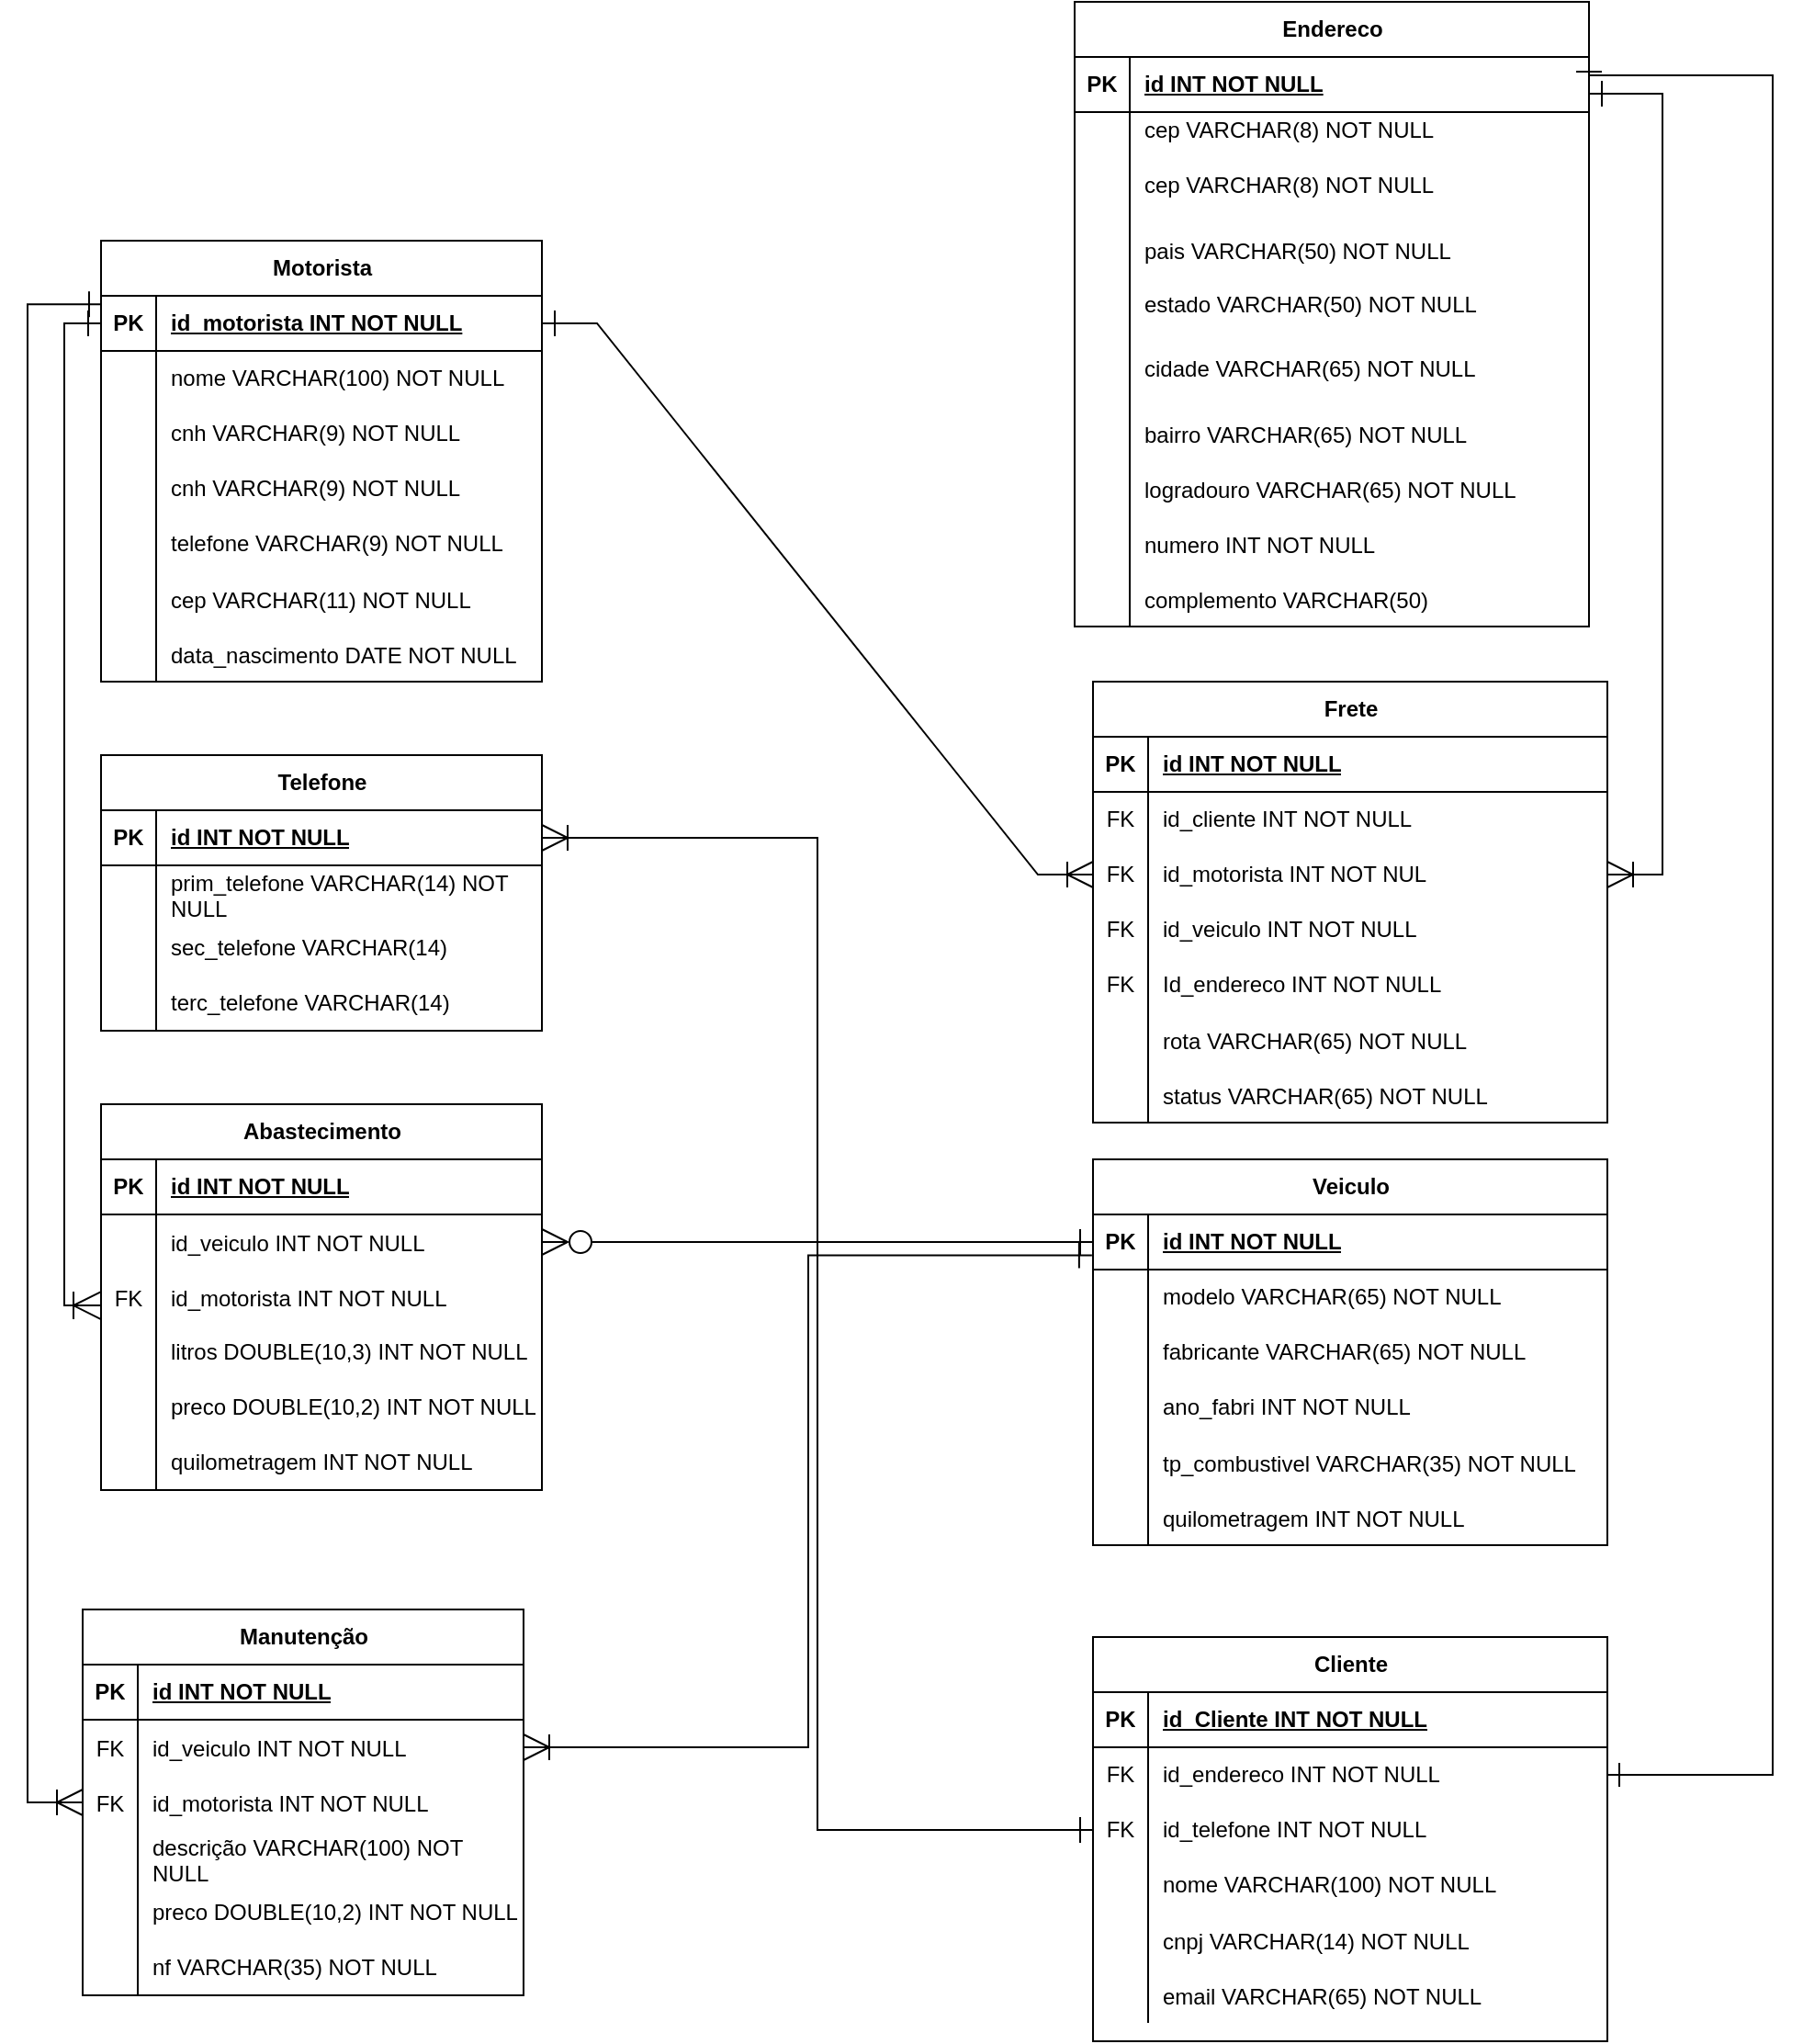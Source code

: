<mxfile version="24.7.14">
  <diagram id="R2lEEEUBdFMjLlhIrx00" name="Page-1">
    <mxGraphModel dx="5569" dy="3824" grid="1" gridSize="10" guides="1" tooltips="1" connect="1" arrows="1" fold="1" page="1" pageScale="1" pageWidth="1169" pageHeight="1654" math="0" shadow="0" extFonts="Permanent Marker^https://fonts.googleapis.com/css?family=Permanent+Marker">
      <root>
        <mxCell id="0" />
        <mxCell id="1" parent="0" />
        <mxCell id="ZRbYSFkLnzHkLLNxxWzb-1" value="&lt;font style=&quot;vertical-align: inherit;&quot;&gt;&lt;font style=&quot;vertical-align: inherit;&quot;&gt;Motorista&lt;/font&gt;&lt;/font&gt;" style="shape=table;startSize=30;container=1;collapsible=1;childLayout=tableLayout;fixedRows=1;rowLines=0;fontStyle=1;align=center;resizeLast=1;html=1;" parent="1" vertex="1">
          <mxGeometry x="-1030" y="-1240" width="240" height="240" as="geometry">
            <mxRectangle x="330" y="150" width="90" height="30" as="alternateBounds" />
          </mxGeometry>
        </mxCell>
        <mxCell id="ZRbYSFkLnzHkLLNxxWzb-2" value="" style="shape=tableRow;horizontal=0;startSize=0;swimlaneHead=0;swimlaneBody=0;fillColor=none;collapsible=0;dropTarget=0;points=[[0,0.5],[1,0.5]];portConstraint=eastwest;top=0;left=0;right=0;bottom=1;" parent="ZRbYSFkLnzHkLLNxxWzb-1" vertex="1">
          <mxGeometry y="30" width="240" height="30" as="geometry" />
        </mxCell>
        <mxCell id="ZRbYSFkLnzHkLLNxxWzb-3" value="PK" style="shape=partialRectangle;connectable=0;fillColor=none;top=0;left=0;bottom=0;right=0;fontStyle=1;overflow=hidden;whiteSpace=wrap;html=1;" parent="ZRbYSFkLnzHkLLNxxWzb-2" vertex="1">
          <mxGeometry width="30" height="30" as="geometry">
            <mxRectangle width="30" height="30" as="alternateBounds" />
          </mxGeometry>
        </mxCell>
        <mxCell id="ZRbYSFkLnzHkLLNxxWzb-4" value="&lt;font style=&quot;vertical-align: inherit;&quot;&gt;&lt;font style=&quot;vertical-align: inherit;&quot;&gt;id_motorista INT NOT NULL&lt;/font&gt;&lt;/font&gt;" style="shape=partialRectangle;connectable=0;fillColor=none;top=0;left=0;bottom=0;right=0;align=left;spacingLeft=6;fontStyle=5;overflow=hidden;whiteSpace=wrap;html=1;" parent="ZRbYSFkLnzHkLLNxxWzb-2" vertex="1">
          <mxGeometry x="30" width="210" height="30" as="geometry">
            <mxRectangle width="210" height="30" as="alternateBounds" />
          </mxGeometry>
        </mxCell>
        <mxCell id="ZRbYSFkLnzHkLLNxxWzb-5" value="" style="shape=tableRow;horizontal=0;startSize=0;swimlaneHead=0;swimlaneBody=0;fillColor=none;collapsible=0;dropTarget=0;points=[[0,0.5],[1,0.5]];portConstraint=eastwest;top=0;left=0;right=0;bottom=0;" parent="ZRbYSFkLnzHkLLNxxWzb-1" vertex="1">
          <mxGeometry y="60" width="240" height="30" as="geometry" />
        </mxCell>
        <mxCell id="ZRbYSFkLnzHkLLNxxWzb-6" value="" style="shape=partialRectangle;connectable=0;fillColor=none;top=0;left=0;bottom=0;right=0;editable=1;overflow=hidden;whiteSpace=wrap;html=1;" parent="ZRbYSFkLnzHkLLNxxWzb-5" vertex="1">
          <mxGeometry width="30" height="30" as="geometry">
            <mxRectangle width="30" height="30" as="alternateBounds" />
          </mxGeometry>
        </mxCell>
        <mxCell id="ZRbYSFkLnzHkLLNxxWzb-7" value="&lt;font style=&quot;vertical-align: inherit;&quot;&gt;&lt;font style=&quot;vertical-align: inherit;&quot;&gt;nome VARCHAR(100) NOT NULL&lt;/font&gt;&lt;/font&gt;" style="shape=partialRectangle;connectable=0;fillColor=none;top=0;left=0;bottom=0;right=0;align=left;spacingLeft=6;overflow=hidden;whiteSpace=wrap;html=1;" parent="ZRbYSFkLnzHkLLNxxWzb-5" vertex="1">
          <mxGeometry x="30" width="210" height="30" as="geometry">
            <mxRectangle width="210" height="30" as="alternateBounds" />
          </mxGeometry>
        </mxCell>
        <mxCell id="ZRbYSFkLnzHkLLNxxWzb-8" value="" style="shape=tableRow;horizontal=0;startSize=0;swimlaneHead=0;swimlaneBody=0;fillColor=none;collapsible=0;dropTarget=0;points=[[0,0.5],[1,0.5]];portConstraint=eastwest;top=0;left=0;right=0;bottom=0;" parent="ZRbYSFkLnzHkLLNxxWzb-1" vertex="1">
          <mxGeometry y="90" width="240" height="30" as="geometry" />
        </mxCell>
        <mxCell id="ZRbYSFkLnzHkLLNxxWzb-9" value="" style="shape=partialRectangle;connectable=0;fillColor=none;top=0;left=0;bottom=0;right=0;editable=1;overflow=hidden;whiteSpace=wrap;html=1;" parent="ZRbYSFkLnzHkLLNxxWzb-8" vertex="1">
          <mxGeometry width="30" height="30" as="geometry">
            <mxRectangle width="30" height="30" as="alternateBounds" />
          </mxGeometry>
        </mxCell>
        <mxCell id="ZRbYSFkLnzHkLLNxxWzb-10" value="&lt;font style=&quot;vertical-align: inherit;&quot;&gt;&lt;font style=&quot;vertical-align: inherit;&quot;&gt;cnh VARCHAR(9) NOT NULL&lt;/font&gt;&lt;/font&gt;" style="shape=partialRectangle;connectable=0;fillColor=none;top=0;left=0;bottom=0;right=0;align=left;spacingLeft=6;overflow=hidden;whiteSpace=wrap;html=1;" parent="ZRbYSFkLnzHkLLNxxWzb-8" vertex="1">
          <mxGeometry x="30" width="210" height="30" as="geometry">
            <mxRectangle width="210" height="30" as="alternateBounds" />
          </mxGeometry>
        </mxCell>
        <mxCell id="nJcxF6sjDs11u-7A3gbv-19" value="" style="shape=tableRow;horizontal=0;startSize=0;swimlaneHead=0;swimlaneBody=0;fillColor=none;collapsible=0;dropTarget=0;points=[[0,0.5],[1,0.5]];portConstraint=eastwest;top=0;left=0;right=0;bottom=0;" parent="ZRbYSFkLnzHkLLNxxWzb-1" vertex="1">
          <mxGeometry y="120" width="240" height="30" as="geometry" />
        </mxCell>
        <mxCell id="nJcxF6sjDs11u-7A3gbv-20" value="" style="shape=partialRectangle;connectable=0;fillColor=none;top=0;left=0;bottom=0;right=0;editable=1;overflow=hidden;whiteSpace=wrap;html=1;" parent="nJcxF6sjDs11u-7A3gbv-19" vertex="1">
          <mxGeometry width="30" height="30" as="geometry">
            <mxRectangle width="30" height="30" as="alternateBounds" />
          </mxGeometry>
        </mxCell>
        <mxCell id="nJcxF6sjDs11u-7A3gbv-21" value="&lt;font style=&quot;vertical-align: inherit;&quot;&gt;&lt;font style=&quot;vertical-align: inherit;&quot;&gt;cnh VARCHAR(9) NOT NULL&lt;/font&gt;&lt;/font&gt;" style="shape=partialRectangle;connectable=0;fillColor=none;top=0;left=0;bottom=0;right=0;align=left;spacingLeft=6;overflow=hidden;whiteSpace=wrap;html=1;" parent="nJcxF6sjDs11u-7A3gbv-19" vertex="1">
          <mxGeometry x="30" width="210" height="30" as="geometry">
            <mxRectangle width="210" height="30" as="alternateBounds" />
          </mxGeometry>
        </mxCell>
        <mxCell id="ZRbYSFkLnzHkLLNxxWzb-11" value="" style="shape=tableRow;horizontal=0;startSize=0;swimlaneHead=0;swimlaneBody=0;fillColor=none;collapsible=0;dropTarget=0;points=[[0,0.5],[1,0.5]];portConstraint=eastwest;top=0;left=0;right=0;bottom=0;" parent="ZRbYSFkLnzHkLLNxxWzb-1" vertex="1">
          <mxGeometry y="150" width="240" height="30" as="geometry" />
        </mxCell>
        <mxCell id="ZRbYSFkLnzHkLLNxxWzb-12" value="" style="shape=partialRectangle;connectable=0;fillColor=none;top=0;left=0;bottom=0;right=0;editable=1;overflow=hidden;whiteSpace=wrap;html=1;" parent="ZRbYSFkLnzHkLLNxxWzb-11" vertex="1">
          <mxGeometry width="30" height="30" as="geometry">
            <mxRectangle width="30" height="30" as="alternateBounds" />
          </mxGeometry>
        </mxCell>
        <mxCell id="ZRbYSFkLnzHkLLNxxWzb-13" value="&lt;font style=&quot;vertical-align: inherit;&quot;&gt;&lt;font style=&quot;vertical-align: inherit;&quot;&gt;&lt;font style=&quot;vertical-align: inherit;&quot;&gt;&lt;font style=&quot;vertical-align: inherit;&quot;&gt;telefone VARCHAR(9) NOT NULL&lt;/font&gt;&lt;/font&gt;&lt;/font&gt;&lt;/font&gt;" style="shape=partialRectangle;connectable=0;fillColor=none;top=0;left=0;bottom=0;right=0;align=left;spacingLeft=6;overflow=hidden;whiteSpace=wrap;html=1;" parent="ZRbYSFkLnzHkLLNxxWzb-11" vertex="1">
          <mxGeometry x="30" width="210" height="30" as="geometry">
            <mxRectangle width="210" height="30" as="alternateBounds" />
          </mxGeometry>
        </mxCell>
        <mxCell id="ZRbYSFkLnzHkLLNxxWzb-19" value="" style="shape=tableRow;horizontal=0;startSize=0;swimlaneHead=0;swimlaneBody=0;fillColor=none;collapsible=0;dropTarget=0;points=[[0,0.5],[1,0.5]];portConstraint=eastwest;top=0;left=0;right=0;bottom=0;" parent="ZRbYSFkLnzHkLLNxxWzb-1" vertex="1">
          <mxGeometry y="180" width="240" height="30" as="geometry" />
        </mxCell>
        <mxCell id="ZRbYSFkLnzHkLLNxxWzb-20" value="" style="shape=partialRectangle;connectable=0;fillColor=none;top=0;left=0;bottom=0;right=0;editable=1;overflow=hidden;" parent="ZRbYSFkLnzHkLLNxxWzb-19" vertex="1">
          <mxGeometry width="30" height="30" as="geometry">
            <mxRectangle width="30" height="30" as="alternateBounds" />
          </mxGeometry>
        </mxCell>
        <mxCell id="ZRbYSFkLnzHkLLNxxWzb-21" value="cep VARCHAR(11) NOT NULL " style="shape=partialRectangle;connectable=0;fillColor=none;top=0;left=0;bottom=0;right=0;align=left;spacingLeft=6;overflow=hidden;" parent="ZRbYSFkLnzHkLLNxxWzb-19" vertex="1">
          <mxGeometry x="30" width="210" height="30" as="geometry">
            <mxRectangle width="210" height="30" as="alternateBounds" />
          </mxGeometry>
        </mxCell>
        <mxCell id="ZRbYSFkLnzHkLLNxxWzb-23" value="" style="shape=tableRow;horizontal=0;startSize=0;swimlaneHead=0;swimlaneBody=0;fillColor=none;collapsible=0;dropTarget=0;points=[[0,0.5],[1,0.5]];portConstraint=eastwest;top=0;left=0;right=0;bottom=0;" parent="ZRbYSFkLnzHkLLNxxWzb-1" vertex="1">
          <mxGeometry y="210" width="240" height="30" as="geometry" />
        </mxCell>
        <mxCell id="ZRbYSFkLnzHkLLNxxWzb-24" value="" style="shape=partialRectangle;connectable=0;fillColor=none;top=0;left=0;bottom=0;right=0;editable=1;overflow=hidden;" parent="ZRbYSFkLnzHkLLNxxWzb-23" vertex="1">
          <mxGeometry width="30" height="30" as="geometry">
            <mxRectangle width="30" height="30" as="alternateBounds" />
          </mxGeometry>
        </mxCell>
        <mxCell id="ZRbYSFkLnzHkLLNxxWzb-25" value="data_nascimento DATE NOT NULL " style="shape=partialRectangle;connectable=0;fillColor=none;top=0;left=0;bottom=0;right=0;align=left;spacingLeft=6;overflow=hidden;" parent="ZRbYSFkLnzHkLLNxxWzb-23" vertex="1">
          <mxGeometry x="30" width="210" height="30" as="geometry">
            <mxRectangle width="210" height="30" as="alternateBounds" />
          </mxGeometry>
        </mxCell>
        <mxCell id="nJcxF6sjDs11u-7A3gbv-5" style="edgeStyle=orthogonalEdgeStyle;rounded=0;orthogonalLoop=1;jettySize=auto;html=1;exitX=1;exitY=0.5;exitDx=0;exitDy=0;" parent="ZRbYSFkLnzHkLLNxxWzb-1" source="ZRbYSFkLnzHkLLNxxWzb-11" target="ZRbYSFkLnzHkLLNxxWzb-11" edge="1">
          <mxGeometry relative="1" as="geometry" />
        </mxCell>
        <mxCell id="ZRbYSFkLnzHkLLNxxWzb-26" value="Cliente" style="shape=table;startSize=30;container=1;collapsible=1;childLayout=tableLayout;fixedRows=1;rowLines=0;fontStyle=1;align=center;resizeLast=1;html=1;" parent="1" vertex="1">
          <mxGeometry x="-490" y="-480" width="280" height="220" as="geometry" />
        </mxCell>
        <mxCell id="ZRbYSFkLnzHkLLNxxWzb-27" value="" style="shape=tableRow;horizontal=0;startSize=0;swimlaneHead=0;swimlaneBody=0;fillColor=none;collapsible=0;dropTarget=0;points=[[0,0.5],[1,0.5]];portConstraint=eastwest;top=0;left=0;right=0;bottom=1;" parent="ZRbYSFkLnzHkLLNxxWzb-26" vertex="1">
          <mxGeometry y="30" width="280" height="30" as="geometry" />
        </mxCell>
        <mxCell id="ZRbYSFkLnzHkLLNxxWzb-28" value="PK" style="shape=partialRectangle;connectable=0;fillColor=none;top=0;left=0;bottom=0;right=0;fontStyle=1;overflow=hidden;whiteSpace=wrap;html=1;" parent="ZRbYSFkLnzHkLLNxxWzb-27" vertex="1">
          <mxGeometry width="30" height="30" as="geometry">
            <mxRectangle width="30" height="30" as="alternateBounds" />
          </mxGeometry>
        </mxCell>
        <mxCell id="ZRbYSFkLnzHkLLNxxWzb-29" value="id_Cliente INT NOT NULL" style="shape=partialRectangle;connectable=0;fillColor=none;top=0;left=0;bottom=0;right=0;align=left;spacingLeft=6;fontStyle=5;overflow=hidden;whiteSpace=wrap;html=1;" parent="ZRbYSFkLnzHkLLNxxWzb-27" vertex="1">
          <mxGeometry x="30" width="250" height="30" as="geometry">
            <mxRectangle width="250" height="30" as="alternateBounds" />
          </mxGeometry>
        </mxCell>
        <mxCell id="8sPXNKii67E9YoFzJoS8-2" value="" style="shape=tableRow;horizontal=0;startSize=0;swimlaneHead=0;swimlaneBody=0;fillColor=none;collapsible=0;dropTarget=0;points=[[0,0.5],[1,0.5]];portConstraint=eastwest;top=0;left=0;right=0;bottom=0;" parent="ZRbYSFkLnzHkLLNxxWzb-26" vertex="1">
          <mxGeometry y="60" width="280" height="30" as="geometry" />
        </mxCell>
        <mxCell id="8sPXNKii67E9YoFzJoS8-3" value="FK" style="shape=partialRectangle;connectable=0;fillColor=none;top=0;left=0;bottom=0;right=0;fontStyle=0;overflow=hidden;whiteSpace=wrap;html=1;" parent="8sPXNKii67E9YoFzJoS8-2" vertex="1">
          <mxGeometry width="30" height="30" as="geometry">
            <mxRectangle width="30" height="30" as="alternateBounds" />
          </mxGeometry>
        </mxCell>
        <mxCell id="8sPXNKii67E9YoFzJoS8-4" value="id_endereco INT NOT NULL" style="shape=partialRectangle;connectable=0;fillColor=none;top=0;left=0;bottom=0;right=0;align=left;spacingLeft=6;fontStyle=0;overflow=hidden;whiteSpace=wrap;html=1;" parent="8sPXNKii67E9YoFzJoS8-2" vertex="1">
          <mxGeometry x="30" width="250" height="30" as="geometry">
            <mxRectangle width="250" height="30" as="alternateBounds" />
          </mxGeometry>
        </mxCell>
        <mxCell id="8sPXNKii67E9YoFzJoS8-81" value="" style="shape=tableRow;horizontal=0;startSize=0;swimlaneHead=0;swimlaneBody=0;fillColor=none;collapsible=0;dropTarget=0;points=[[0,0.5],[1,0.5]];portConstraint=eastwest;top=0;left=0;right=0;bottom=0;" parent="ZRbYSFkLnzHkLLNxxWzb-26" vertex="1">
          <mxGeometry y="90" width="280" height="30" as="geometry" />
        </mxCell>
        <mxCell id="8sPXNKii67E9YoFzJoS8-82" value="FK" style="shape=partialRectangle;connectable=0;fillColor=none;top=0;left=0;bottom=0;right=0;fontStyle=0;overflow=hidden;whiteSpace=wrap;html=1;" parent="8sPXNKii67E9YoFzJoS8-81" vertex="1">
          <mxGeometry width="30" height="30" as="geometry">
            <mxRectangle width="30" height="30" as="alternateBounds" />
          </mxGeometry>
        </mxCell>
        <mxCell id="8sPXNKii67E9YoFzJoS8-83" value="id_telefone INT NOT NULL" style="shape=partialRectangle;connectable=0;fillColor=none;top=0;left=0;bottom=0;right=0;align=left;spacingLeft=6;fontStyle=0;overflow=hidden;whiteSpace=wrap;html=1;" parent="8sPXNKii67E9YoFzJoS8-81" vertex="1">
          <mxGeometry x="30" width="250" height="30" as="geometry">
            <mxRectangle width="250" height="30" as="alternateBounds" />
          </mxGeometry>
        </mxCell>
        <mxCell id="ZRbYSFkLnzHkLLNxxWzb-33" value="" style="shape=tableRow;horizontal=0;startSize=0;swimlaneHead=0;swimlaneBody=0;fillColor=none;collapsible=0;dropTarget=0;points=[[0,0.5],[1,0.5]];portConstraint=eastwest;top=0;left=0;right=0;bottom=0;" parent="ZRbYSFkLnzHkLLNxxWzb-26" vertex="1">
          <mxGeometry y="120" width="280" height="30" as="geometry" />
        </mxCell>
        <mxCell id="ZRbYSFkLnzHkLLNxxWzb-34" value="" style="shape=partialRectangle;connectable=0;fillColor=none;top=0;left=0;bottom=0;right=0;editable=1;overflow=hidden;whiteSpace=wrap;html=1;" parent="ZRbYSFkLnzHkLLNxxWzb-33" vertex="1">
          <mxGeometry width="30" height="30" as="geometry">
            <mxRectangle width="30" height="30" as="alternateBounds" />
          </mxGeometry>
        </mxCell>
        <mxCell id="ZRbYSFkLnzHkLLNxxWzb-35" value="nome VARCHAR(100) NOT NULL" style="shape=partialRectangle;connectable=0;fillColor=none;top=0;left=0;bottom=0;right=0;align=left;spacingLeft=6;overflow=hidden;whiteSpace=wrap;html=1;" parent="ZRbYSFkLnzHkLLNxxWzb-33" vertex="1">
          <mxGeometry x="30" width="250" height="30" as="geometry">
            <mxRectangle width="250" height="30" as="alternateBounds" />
          </mxGeometry>
        </mxCell>
        <mxCell id="8sPXNKii67E9YoFzJoS8-78" value="" style="shape=tableRow;horizontal=0;startSize=0;swimlaneHead=0;swimlaneBody=0;fillColor=none;collapsible=0;dropTarget=0;points=[[0,0.5],[1,0.5]];portConstraint=eastwest;top=0;left=0;right=0;bottom=0;" parent="ZRbYSFkLnzHkLLNxxWzb-26" vertex="1">
          <mxGeometry y="150" width="280" height="30" as="geometry" />
        </mxCell>
        <mxCell id="8sPXNKii67E9YoFzJoS8-79" value="" style="shape=partialRectangle;connectable=0;fillColor=none;top=0;left=0;bottom=0;right=0;editable=1;overflow=hidden;" parent="8sPXNKii67E9YoFzJoS8-78" vertex="1">
          <mxGeometry width="30" height="30" as="geometry">
            <mxRectangle width="30" height="30" as="alternateBounds" />
          </mxGeometry>
        </mxCell>
        <mxCell id="8sPXNKii67E9YoFzJoS8-80" value="cnpj VARCHAR(14) NOT NULL " style="shape=partialRectangle;connectable=0;fillColor=none;top=0;left=0;bottom=0;right=0;align=left;spacingLeft=6;overflow=hidden;" parent="8sPXNKii67E9YoFzJoS8-78" vertex="1">
          <mxGeometry x="30" width="250" height="30" as="geometry">
            <mxRectangle width="250" height="30" as="alternateBounds" />
          </mxGeometry>
        </mxCell>
        <mxCell id="8sPXNKii67E9YoFzJoS8-97" value="" style="shape=tableRow;horizontal=0;startSize=0;swimlaneHead=0;swimlaneBody=0;fillColor=none;collapsible=0;dropTarget=0;points=[[0,0.5],[1,0.5]];portConstraint=eastwest;top=0;left=0;right=0;bottom=0;" parent="ZRbYSFkLnzHkLLNxxWzb-26" vertex="1">
          <mxGeometry y="180" width="280" height="30" as="geometry" />
        </mxCell>
        <mxCell id="8sPXNKii67E9YoFzJoS8-98" value="" style="shape=partialRectangle;connectable=0;fillColor=none;top=0;left=0;bottom=0;right=0;editable=1;overflow=hidden;" parent="8sPXNKii67E9YoFzJoS8-97" vertex="1">
          <mxGeometry width="30" height="30" as="geometry">
            <mxRectangle width="30" height="30" as="alternateBounds" />
          </mxGeometry>
        </mxCell>
        <mxCell id="8sPXNKii67E9YoFzJoS8-99" value="email VARCHAR(65) NOT NULL" style="shape=partialRectangle;connectable=0;fillColor=none;top=0;left=0;bottom=0;right=0;align=left;spacingLeft=6;overflow=hidden;" parent="8sPXNKii67E9YoFzJoS8-97" vertex="1">
          <mxGeometry x="30" width="250" height="30" as="geometry">
            <mxRectangle width="250" height="30" as="alternateBounds" />
          </mxGeometry>
        </mxCell>
        <mxCell id="8sPXNKii67E9YoFzJoS8-5" value="Endereco" style="shape=table;startSize=30;container=1;collapsible=1;childLayout=tableLayout;fixedRows=1;rowLines=0;fontStyle=1;align=center;resizeLast=1;html=1;" parent="1" vertex="1">
          <mxGeometry x="-500" y="-1370" width="280" height="340" as="geometry" />
        </mxCell>
        <mxCell id="8sPXNKii67E9YoFzJoS8-6" value="" style="shape=tableRow;horizontal=0;startSize=0;swimlaneHead=0;swimlaneBody=0;fillColor=none;collapsible=0;dropTarget=0;points=[[0,0.5],[1,0.5]];portConstraint=eastwest;top=0;left=0;right=0;bottom=1;" parent="8sPXNKii67E9YoFzJoS8-5" vertex="1">
          <mxGeometry y="30" width="280" height="30" as="geometry" />
        </mxCell>
        <mxCell id="8sPXNKii67E9YoFzJoS8-7" value="PK" style="shape=partialRectangle;connectable=0;fillColor=none;top=0;left=0;bottom=0;right=0;fontStyle=1;overflow=hidden;whiteSpace=wrap;html=1;" parent="8sPXNKii67E9YoFzJoS8-6" vertex="1">
          <mxGeometry width="30" height="30" as="geometry">
            <mxRectangle width="30" height="30" as="alternateBounds" />
          </mxGeometry>
        </mxCell>
        <mxCell id="8sPXNKii67E9YoFzJoS8-8" value="id INT NOT NULL&lt;span style=&quot;white-space: pre;&quot;&gt;&#x9;&lt;/span&gt;&lt;span style=&quot;white-space: pre;&quot;&gt;&#x9;&lt;/span&gt;" style="shape=partialRectangle;connectable=0;fillColor=none;top=0;left=0;bottom=0;right=0;align=left;spacingLeft=6;fontStyle=5;overflow=hidden;whiteSpace=wrap;html=1;" parent="8sPXNKii67E9YoFzJoS8-6" vertex="1">
          <mxGeometry x="30" width="250" height="30" as="geometry">
            <mxRectangle width="250" height="30" as="alternateBounds" />
          </mxGeometry>
        </mxCell>
        <mxCell id="8sPXNKii67E9YoFzJoS8-9" value="" style="shape=tableRow;horizontal=0;startSize=0;swimlaneHead=0;swimlaneBody=0;fillColor=none;collapsible=0;dropTarget=0;points=[[0,0.5],[1,0.5]];portConstraint=eastwest;top=0;left=0;right=0;bottom=0;" parent="8sPXNKii67E9YoFzJoS8-5" vertex="1">
          <mxGeometry y="60" width="280" height="30" as="geometry" />
        </mxCell>
        <mxCell id="8sPXNKii67E9YoFzJoS8-10" value="" style="shape=partialRectangle;connectable=0;fillColor=none;top=0;left=0;bottom=0;right=0;editable=1;overflow=hidden;whiteSpace=wrap;html=1;" parent="8sPXNKii67E9YoFzJoS8-9" vertex="1">
          <mxGeometry width="30" height="30" as="geometry">
            <mxRectangle width="30" height="30" as="alternateBounds" />
          </mxGeometry>
        </mxCell>
        <mxCell id="8sPXNKii67E9YoFzJoS8-11" value="cep VARCHAR(8) NOT NULL&lt;div&gt;&lt;br&gt;&lt;/div&gt;" style="shape=partialRectangle;connectable=0;fillColor=none;top=0;left=0;bottom=0;right=0;align=left;spacingLeft=6;overflow=hidden;whiteSpace=wrap;html=1;" parent="8sPXNKii67E9YoFzJoS8-9" vertex="1">
          <mxGeometry x="30" width="250" height="30" as="geometry">
            <mxRectangle width="250" height="30" as="alternateBounds" />
          </mxGeometry>
        </mxCell>
        <mxCell id="nJcxF6sjDs11u-7A3gbv-33" value="" style="shape=tableRow;horizontal=0;startSize=0;swimlaneHead=0;swimlaneBody=0;fillColor=none;collapsible=0;dropTarget=0;points=[[0,0.5],[1,0.5]];portConstraint=eastwest;top=0;left=0;right=0;bottom=0;" parent="8sPXNKii67E9YoFzJoS8-5" vertex="1">
          <mxGeometry y="90" width="280" height="30" as="geometry" />
        </mxCell>
        <mxCell id="nJcxF6sjDs11u-7A3gbv-34" value="" style="shape=partialRectangle;connectable=0;fillColor=none;top=0;left=0;bottom=0;right=0;editable=1;overflow=hidden;whiteSpace=wrap;html=1;" parent="nJcxF6sjDs11u-7A3gbv-33" vertex="1">
          <mxGeometry width="30" height="30" as="geometry">
            <mxRectangle width="30" height="30" as="alternateBounds" />
          </mxGeometry>
        </mxCell>
        <mxCell id="nJcxF6sjDs11u-7A3gbv-35" value="cep VARCHAR(8) NOT NULL&lt;div&gt;&lt;br&gt;&lt;/div&gt;" style="shape=partialRectangle;connectable=0;fillColor=none;top=0;left=0;bottom=0;right=0;align=left;spacingLeft=6;overflow=hidden;whiteSpace=wrap;html=1;" parent="nJcxF6sjDs11u-7A3gbv-33" vertex="1">
          <mxGeometry x="30" width="250" height="30" as="geometry">
            <mxRectangle width="250" height="30" as="alternateBounds" />
          </mxGeometry>
        </mxCell>
        <mxCell id="8sPXNKii67E9YoFzJoS8-68" value="" style="shape=tableRow;horizontal=0;startSize=0;swimlaneHead=0;swimlaneBody=0;fillColor=none;collapsible=0;dropTarget=0;points=[[0,0.5],[1,0.5]];portConstraint=eastwest;top=0;left=0;right=0;bottom=0;" parent="8sPXNKii67E9YoFzJoS8-5" vertex="1">
          <mxGeometry y="120" width="280" height="30" as="geometry" />
        </mxCell>
        <mxCell id="8sPXNKii67E9YoFzJoS8-69" value="" style="shape=partialRectangle;connectable=0;fillColor=none;top=0;left=0;bottom=0;right=0;editable=1;overflow=hidden;" parent="8sPXNKii67E9YoFzJoS8-68" vertex="1">
          <mxGeometry width="30" height="30" as="geometry">
            <mxRectangle width="30" height="30" as="alternateBounds" />
          </mxGeometry>
        </mxCell>
        <mxCell id="8sPXNKii67E9YoFzJoS8-70" value="pais VARCHAR(50) NOT NULL" style="shape=partialRectangle;connectable=0;fillColor=none;top=0;left=0;bottom=0;right=0;align=left;spacingLeft=6;overflow=hidden;" parent="8sPXNKii67E9YoFzJoS8-68" vertex="1">
          <mxGeometry x="30" width="250" height="30" as="geometry">
            <mxRectangle width="250" height="30" as="alternateBounds" />
          </mxGeometry>
        </mxCell>
        <mxCell id="8sPXNKii67E9YoFzJoS8-12" value="" style="shape=tableRow;horizontal=0;startSize=0;swimlaneHead=0;swimlaneBody=0;fillColor=none;collapsible=0;dropTarget=0;points=[[0,0.5],[1,0.5]];portConstraint=eastwest;top=0;left=0;right=0;bottom=0;" parent="8sPXNKii67E9YoFzJoS8-5" vertex="1">
          <mxGeometry y="150" width="280" height="30" as="geometry" />
        </mxCell>
        <mxCell id="8sPXNKii67E9YoFzJoS8-13" value="" style="shape=partialRectangle;connectable=0;fillColor=none;top=0;left=0;bottom=0;right=0;editable=1;overflow=hidden;whiteSpace=wrap;html=1;" parent="8sPXNKii67E9YoFzJoS8-12" vertex="1">
          <mxGeometry width="30" height="30" as="geometry">
            <mxRectangle width="30" height="30" as="alternateBounds" />
          </mxGeometry>
        </mxCell>
        <mxCell id="8sPXNKii67E9YoFzJoS8-14" value="estado VARCHAR(50) NOT NULL" style="shape=partialRectangle;connectable=0;fillColor=none;top=0;left=0;bottom=0;right=0;align=left;spacingLeft=6;overflow=hidden;whiteSpace=wrap;html=1;" parent="8sPXNKii67E9YoFzJoS8-12" vertex="1">
          <mxGeometry x="30" width="250" height="30" as="geometry">
            <mxRectangle width="250" height="30" as="alternateBounds" />
          </mxGeometry>
        </mxCell>
        <mxCell id="8sPXNKii67E9YoFzJoS8-15" value="" style="shape=tableRow;horizontal=0;startSize=0;swimlaneHead=0;swimlaneBody=0;fillColor=none;collapsible=0;dropTarget=0;points=[[0,0.5],[1,0.5]];portConstraint=eastwest;top=0;left=0;right=0;bottom=0;" parent="8sPXNKii67E9YoFzJoS8-5" vertex="1">
          <mxGeometry y="180" width="280" height="40" as="geometry" />
        </mxCell>
        <mxCell id="8sPXNKii67E9YoFzJoS8-16" value="" style="shape=partialRectangle;connectable=0;fillColor=none;top=0;left=0;bottom=0;right=0;editable=1;overflow=hidden;whiteSpace=wrap;html=1;" parent="8sPXNKii67E9YoFzJoS8-15" vertex="1">
          <mxGeometry width="30" height="40" as="geometry">
            <mxRectangle width="30" height="40" as="alternateBounds" />
          </mxGeometry>
        </mxCell>
        <mxCell id="8sPXNKii67E9YoFzJoS8-17" value="cidade VARCHAR(65) NOT NULL" style="shape=partialRectangle;connectable=0;fillColor=none;top=0;left=0;bottom=0;right=0;align=left;spacingLeft=6;overflow=hidden;whiteSpace=wrap;html=1;" parent="8sPXNKii67E9YoFzJoS8-15" vertex="1">
          <mxGeometry x="30" width="250" height="40" as="geometry">
            <mxRectangle width="250" height="40" as="alternateBounds" />
          </mxGeometry>
        </mxCell>
        <mxCell id="8sPXNKii67E9YoFzJoS8-61" value="" style="shape=tableRow;horizontal=0;startSize=0;swimlaneHead=0;swimlaneBody=0;fillColor=none;collapsible=0;dropTarget=0;points=[[0,0.5],[1,0.5]];portConstraint=eastwest;top=0;left=0;right=0;bottom=0;" parent="8sPXNKii67E9YoFzJoS8-5" vertex="1">
          <mxGeometry y="220" width="280" height="30" as="geometry" />
        </mxCell>
        <mxCell id="8sPXNKii67E9YoFzJoS8-62" value="" style="shape=partialRectangle;connectable=0;fillColor=none;top=0;left=0;bottom=0;right=0;editable=1;overflow=hidden;" parent="8sPXNKii67E9YoFzJoS8-61" vertex="1">
          <mxGeometry width="30" height="30" as="geometry">
            <mxRectangle width="30" height="30" as="alternateBounds" />
          </mxGeometry>
        </mxCell>
        <mxCell id="8sPXNKii67E9YoFzJoS8-63" value="bairro VARCHAR(65) NOT NULL" style="shape=partialRectangle;connectable=0;fillColor=none;top=0;left=0;bottom=0;right=0;align=left;spacingLeft=6;overflow=hidden;" parent="8sPXNKii67E9YoFzJoS8-61" vertex="1">
          <mxGeometry x="30" width="250" height="30" as="geometry">
            <mxRectangle width="250" height="30" as="alternateBounds" />
          </mxGeometry>
        </mxCell>
        <mxCell id="8sPXNKii67E9YoFzJoS8-65" value="" style="shape=tableRow;horizontal=0;startSize=0;swimlaneHead=0;swimlaneBody=0;fillColor=none;collapsible=0;dropTarget=0;points=[[0,0.5],[1,0.5]];portConstraint=eastwest;top=0;left=0;right=0;bottom=0;" parent="8sPXNKii67E9YoFzJoS8-5" vertex="1">
          <mxGeometry y="250" width="280" height="30" as="geometry" />
        </mxCell>
        <mxCell id="8sPXNKii67E9YoFzJoS8-66" value="" style="shape=partialRectangle;connectable=0;fillColor=none;top=0;left=0;bottom=0;right=0;editable=1;overflow=hidden;" parent="8sPXNKii67E9YoFzJoS8-65" vertex="1">
          <mxGeometry width="30" height="30" as="geometry">
            <mxRectangle width="30" height="30" as="alternateBounds" />
          </mxGeometry>
        </mxCell>
        <mxCell id="8sPXNKii67E9YoFzJoS8-67" value="logradouro VARCHAR(65) NOT NULL" style="shape=partialRectangle;connectable=0;fillColor=none;top=0;left=0;bottom=0;right=0;align=left;spacingLeft=6;overflow=hidden;" parent="8sPXNKii67E9YoFzJoS8-65" vertex="1">
          <mxGeometry x="30" width="250" height="30" as="geometry">
            <mxRectangle width="250" height="30" as="alternateBounds" />
          </mxGeometry>
        </mxCell>
        <mxCell id="8sPXNKii67E9YoFzJoS8-71" value="" style="shape=tableRow;horizontal=0;startSize=0;swimlaneHead=0;swimlaneBody=0;fillColor=none;collapsible=0;dropTarget=0;points=[[0,0.5],[1,0.5]];portConstraint=eastwest;top=0;left=0;right=0;bottom=0;" parent="8sPXNKii67E9YoFzJoS8-5" vertex="1">
          <mxGeometry y="280" width="280" height="30" as="geometry" />
        </mxCell>
        <mxCell id="8sPXNKii67E9YoFzJoS8-72" value="" style="shape=partialRectangle;connectable=0;fillColor=none;top=0;left=0;bottom=0;right=0;editable=1;overflow=hidden;" parent="8sPXNKii67E9YoFzJoS8-71" vertex="1">
          <mxGeometry width="30" height="30" as="geometry">
            <mxRectangle width="30" height="30" as="alternateBounds" />
          </mxGeometry>
        </mxCell>
        <mxCell id="8sPXNKii67E9YoFzJoS8-73" value="numero INT NOT NULL " style="shape=partialRectangle;connectable=0;fillColor=none;top=0;left=0;bottom=0;right=0;align=left;spacingLeft=6;overflow=hidden;" parent="8sPXNKii67E9YoFzJoS8-71" vertex="1">
          <mxGeometry x="30" width="250" height="30" as="geometry">
            <mxRectangle width="250" height="30" as="alternateBounds" />
          </mxGeometry>
        </mxCell>
        <mxCell id="8sPXNKii67E9YoFzJoS8-74" value="" style="shape=tableRow;horizontal=0;startSize=0;swimlaneHead=0;swimlaneBody=0;fillColor=none;collapsible=0;dropTarget=0;points=[[0,0.5],[1,0.5]];portConstraint=eastwest;top=0;left=0;right=0;bottom=0;" parent="8sPXNKii67E9YoFzJoS8-5" vertex="1">
          <mxGeometry y="310" width="280" height="30" as="geometry" />
        </mxCell>
        <mxCell id="8sPXNKii67E9YoFzJoS8-75" value="" style="shape=partialRectangle;connectable=0;fillColor=none;top=0;left=0;bottom=0;right=0;editable=1;overflow=hidden;" parent="8sPXNKii67E9YoFzJoS8-74" vertex="1">
          <mxGeometry width="30" height="30" as="geometry">
            <mxRectangle width="30" height="30" as="alternateBounds" />
          </mxGeometry>
        </mxCell>
        <mxCell id="8sPXNKii67E9YoFzJoS8-76" value="complemento VARCHAR(50) " style="shape=partialRectangle;connectable=0;fillColor=none;top=0;left=0;bottom=0;right=0;align=left;spacingLeft=6;overflow=hidden;" parent="8sPXNKii67E9YoFzJoS8-74" vertex="1">
          <mxGeometry x="30" width="250" height="30" as="geometry">
            <mxRectangle width="250" height="30" as="alternateBounds" />
          </mxGeometry>
        </mxCell>
        <mxCell id="8sPXNKii67E9YoFzJoS8-84" value="Telefone" style="shape=table;startSize=30;container=1;collapsible=1;childLayout=tableLayout;fixedRows=1;rowLines=0;fontStyle=1;align=center;resizeLast=1;html=1;" parent="1" vertex="1">
          <mxGeometry x="-1030" y="-960" width="240" height="150" as="geometry" />
        </mxCell>
        <mxCell id="8sPXNKii67E9YoFzJoS8-85" value="" style="shape=tableRow;horizontal=0;startSize=0;swimlaneHead=0;swimlaneBody=0;fillColor=none;collapsible=0;dropTarget=0;points=[[0,0.5],[1,0.5]];portConstraint=eastwest;top=0;left=0;right=0;bottom=1;" parent="8sPXNKii67E9YoFzJoS8-84" vertex="1">
          <mxGeometry y="30" width="240" height="30" as="geometry" />
        </mxCell>
        <mxCell id="8sPXNKii67E9YoFzJoS8-86" value="PK" style="shape=partialRectangle;connectable=0;fillColor=none;top=0;left=0;bottom=0;right=0;fontStyle=1;overflow=hidden;whiteSpace=wrap;html=1;" parent="8sPXNKii67E9YoFzJoS8-85" vertex="1">
          <mxGeometry width="30" height="30" as="geometry">
            <mxRectangle width="30" height="30" as="alternateBounds" />
          </mxGeometry>
        </mxCell>
        <mxCell id="8sPXNKii67E9YoFzJoS8-87" value="id INT NOT NULL" style="shape=partialRectangle;connectable=0;fillColor=none;top=0;left=0;bottom=0;right=0;align=left;spacingLeft=6;fontStyle=5;overflow=hidden;whiteSpace=wrap;html=1;" parent="8sPXNKii67E9YoFzJoS8-85" vertex="1">
          <mxGeometry x="30" width="210" height="30" as="geometry">
            <mxRectangle width="210" height="30" as="alternateBounds" />
          </mxGeometry>
        </mxCell>
        <mxCell id="8sPXNKii67E9YoFzJoS8-88" value="" style="shape=tableRow;horizontal=0;startSize=0;swimlaneHead=0;swimlaneBody=0;fillColor=none;collapsible=0;dropTarget=0;points=[[0,0.5],[1,0.5]];portConstraint=eastwest;top=0;left=0;right=0;bottom=0;" parent="8sPXNKii67E9YoFzJoS8-84" vertex="1">
          <mxGeometry y="60" width="240" height="30" as="geometry" />
        </mxCell>
        <mxCell id="8sPXNKii67E9YoFzJoS8-89" value="" style="shape=partialRectangle;connectable=0;fillColor=none;top=0;left=0;bottom=0;right=0;editable=1;overflow=hidden;whiteSpace=wrap;html=1;" parent="8sPXNKii67E9YoFzJoS8-88" vertex="1">
          <mxGeometry width="30" height="30" as="geometry">
            <mxRectangle width="30" height="30" as="alternateBounds" />
          </mxGeometry>
        </mxCell>
        <mxCell id="8sPXNKii67E9YoFzJoS8-90" value="prim_telefone VARCHAR(14) NOT NULL" style="shape=partialRectangle;connectable=0;fillColor=none;top=0;left=0;bottom=0;right=0;align=left;spacingLeft=6;overflow=hidden;whiteSpace=wrap;html=1;" parent="8sPXNKii67E9YoFzJoS8-88" vertex="1">
          <mxGeometry x="30" width="210" height="30" as="geometry">
            <mxRectangle width="210" height="30" as="alternateBounds" />
          </mxGeometry>
        </mxCell>
        <mxCell id="8sPXNKii67E9YoFzJoS8-91" value="" style="shape=tableRow;horizontal=0;startSize=0;swimlaneHead=0;swimlaneBody=0;fillColor=none;collapsible=0;dropTarget=0;points=[[0,0.5],[1,0.5]];portConstraint=eastwest;top=0;left=0;right=0;bottom=0;" parent="8sPXNKii67E9YoFzJoS8-84" vertex="1">
          <mxGeometry y="90" width="240" height="30" as="geometry" />
        </mxCell>
        <mxCell id="8sPXNKii67E9YoFzJoS8-92" value="" style="shape=partialRectangle;connectable=0;fillColor=none;top=0;left=0;bottom=0;right=0;editable=1;overflow=hidden;whiteSpace=wrap;html=1;" parent="8sPXNKii67E9YoFzJoS8-91" vertex="1">
          <mxGeometry width="30" height="30" as="geometry">
            <mxRectangle width="30" height="30" as="alternateBounds" />
          </mxGeometry>
        </mxCell>
        <mxCell id="8sPXNKii67E9YoFzJoS8-93" value="sec_telefone VARCHAR(14)" style="shape=partialRectangle;connectable=0;fillColor=none;top=0;left=0;bottom=0;right=0;align=left;spacingLeft=6;overflow=hidden;whiteSpace=wrap;html=1;" parent="8sPXNKii67E9YoFzJoS8-91" vertex="1">
          <mxGeometry x="30" width="210" height="30" as="geometry">
            <mxRectangle width="210" height="30" as="alternateBounds" />
          </mxGeometry>
        </mxCell>
        <mxCell id="8sPXNKii67E9YoFzJoS8-94" value="" style="shape=tableRow;horizontal=0;startSize=0;swimlaneHead=0;swimlaneBody=0;fillColor=none;collapsible=0;dropTarget=0;points=[[0,0.5],[1,0.5]];portConstraint=eastwest;top=0;left=0;right=0;bottom=0;" parent="8sPXNKii67E9YoFzJoS8-84" vertex="1">
          <mxGeometry y="120" width="240" height="30" as="geometry" />
        </mxCell>
        <mxCell id="8sPXNKii67E9YoFzJoS8-95" value="" style="shape=partialRectangle;connectable=0;fillColor=none;top=0;left=0;bottom=0;right=0;editable=1;overflow=hidden;whiteSpace=wrap;html=1;" parent="8sPXNKii67E9YoFzJoS8-94" vertex="1">
          <mxGeometry width="30" height="30" as="geometry">
            <mxRectangle width="30" height="30" as="alternateBounds" />
          </mxGeometry>
        </mxCell>
        <mxCell id="8sPXNKii67E9YoFzJoS8-96" value="terc_telefone VARCHAR(14)" style="shape=partialRectangle;connectable=0;fillColor=none;top=0;left=0;bottom=0;right=0;align=left;spacingLeft=6;overflow=hidden;whiteSpace=wrap;html=1;" parent="8sPXNKii67E9YoFzJoS8-94" vertex="1">
          <mxGeometry x="30" width="210" height="30" as="geometry">
            <mxRectangle width="210" height="30" as="alternateBounds" />
          </mxGeometry>
        </mxCell>
        <mxCell id="8sPXNKii67E9YoFzJoS8-100" value="Veiculo" style="shape=table;startSize=30;container=1;collapsible=1;childLayout=tableLayout;fixedRows=1;rowLines=0;fontStyle=1;align=center;resizeLast=1;html=1;" parent="1" vertex="1">
          <mxGeometry x="-490" y="-740" width="280" height="210" as="geometry" />
        </mxCell>
        <mxCell id="8sPXNKii67E9YoFzJoS8-101" value="" style="shape=tableRow;horizontal=0;startSize=0;swimlaneHead=0;swimlaneBody=0;fillColor=none;collapsible=0;dropTarget=0;points=[[0,0.5],[1,0.5]];portConstraint=eastwest;top=0;left=0;right=0;bottom=1;" parent="8sPXNKii67E9YoFzJoS8-100" vertex="1">
          <mxGeometry y="30" width="280" height="30" as="geometry" />
        </mxCell>
        <mxCell id="8sPXNKii67E9YoFzJoS8-102" value="PK" style="shape=partialRectangle;connectable=0;fillColor=none;top=0;left=0;bottom=0;right=0;fontStyle=1;overflow=hidden;whiteSpace=wrap;html=1;" parent="8sPXNKii67E9YoFzJoS8-101" vertex="1">
          <mxGeometry width="30" height="30" as="geometry">
            <mxRectangle width="30" height="30" as="alternateBounds" />
          </mxGeometry>
        </mxCell>
        <mxCell id="8sPXNKii67E9YoFzJoS8-103" value="id INT NOT NULL" style="shape=partialRectangle;connectable=0;fillColor=none;top=0;left=0;bottom=0;right=0;align=left;spacingLeft=6;fontStyle=5;overflow=hidden;whiteSpace=wrap;html=1;" parent="8sPXNKii67E9YoFzJoS8-101" vertex="1">
          <mxGeometry x="30" width="250" height="30" as="geometry">
            <mxRectangle width="250" height="30" as="alternateBounds" />
          </mxGeometry>
        </mxCell>
        <mxCell id="8sPXNKii67E9YoFzJoS8-104" value="" style="shape=tableRow;horizontal=0;startSize=0;swimlaneHead=0;swimlaneBody=0;fillColor=none;collapsible=0;dropTarget=0;points=[[0,0.5],[1,0.5]];portConstraint=eastwest;top=0;left=0;right=0;bottom=0;" parent="8sPXNKii67E9YoFzJoS8-100" vertex="1">
          <mxGeometry y="60" width="280" height="30" as="geometry" />
        </mxCell>
        <mxCell id="8sPXNKii67E9YoFzJoS8-105" value="" style="shape=partialRectangle;connectable=0;fillColor=none;top=0;left=0;bottom=0;right=0;editable=1;overflow=hidden;whiteSpace=wrap;html=1;" parent="8sPXNKii67E9YoFzJoS8-104" vertex="1">
          <mxGeometry width="30" height="30" as="geometry">
            <mxRectangle width="30" height="30" as="alternateBounds" />
          </mxGeometry>
        </mxCell>
        <mxCell id="8sPXNKii67E9YoFzJoS8-106" value="modelo VARCHAR(65) NOT NULL" style="shape=partialRectangle;connectable=0;fillColor=none;top=0;left=0;bottom=0;right=0;align=left;spacingLeft=6;overflow=hidden;whiteSpace=wrap;html=1;" parent="8sPXNKii67E9YoFzJoS8-104" vertex="1">
          <mxGeometry x="30" width="250" height="30" as="geometry">
            <mxRectangle width="250" height="30" as="alternateBounds" />
          </mxGeometry>
        </mxCell>
        <mxCell id="8sPXNKii67E9YoFzJoS8-107" value="" style="shape=tableRow;horizontal=0;startSize=0;swimlaneHead=0;swimlaneBody=0;fillColor=none;collapsible=0;dropTarget=0;points=[[0,0.5],[1,0.5]];portConstraint=eastwest;top=0;left=0;right=0;bottom=0;" parent="8sPXNKii67E9YoFzJoS8-100" vertex="1">
          <mxGeometry y="90" width="280" height="30" as="geometry" />
        </mxCell>
        <mxCell id="8sPXNKii67E9YoFzJoS8-108" value="" style="shape=partialRectangle;connectable=0;fillColor=none;top=0;left=0;bottom=0;right=0;editable=1;overflow=hidden;whiteSpace=wrap;html=1;" parent="8sPXNKii67E9YoFzJoS8-107" vertex="1">
          <mxGeometry width="30" height="30" as="geometry">
            <mxRectangle width="30" height="30" as="alternateBounds" />
          </mxGeometry>
        </mxCell>
        <mxCell id="8sPXNKii67E9YoFzJoS8-109" value="fabricante VARCHAR(65) NOT NULL" style="shape=partialRectangle;connectable=0;fillColor=none;top=0;left=0;bottom=0;right=0;align=left;spacingLeft=6;overflow=hidden;whiteSpace=wrap;html=1;" parent="8sPXNKii67E9YoFzJoS8-107" vertex="1">
          <mxGeometry x="30" width="250" height="30" as="geometry">
            <mxRectangle width="250" height="30" as="alternateBounds" />
          </mxGeometry>
        </mxCell>
        <mxCell id="8sPXNKii67E9YoFzJoS8-110" value="" style="shape=tableRow;horizontal=0;startSize=0;swimlaneHead=0;swimlaneBody=0;fillColor=none;collapsible=0;dropTarget=0;points=[[0,0.5],[1,0.5]];portConstraint=eastwest;top=0;left=0;right=0;bottom=0;" parent="8sPXNKii67E9YoFzJoS8-100" vertex="1">
          <mxGeometry y="120" width="280" height="30" as="geometry" />
        </mxCell>
        <mxCell id="8sPXNKii67E9YoFzJoS8-111" value="" style="shape=partialRectangle;connectable=0;fillColor=none;top=0;left=0;bottom=0;right=0;editable=1;overflow=hidden;whiteSpace=wrap;html=1;" parent="8sPXNKii67E9YoFzJoS8-110" vertex="1">
          <mxGeometry width="30" height="30" as="geometry">
            <mxRectangle width="30" height="30" as="alternateBounds" />
          </mxGeometry>
        </mxCell>
        <mxCell id="8sPXNKii67E9YoFzJoS8-112" value="ano_fabri INT NOT NULL" style="shape=partialRectangle;connectable=0;fillColor=none;top=0;left=0;bottom=0;right=0;align=left;spacingLeft=6;overflow=hidden;whiteSpace=wrap;html=1;" parent="8sPXNKii67E9YoFzJoS8-110" vertex="1">
          <mxGeometry x="30" width="250" height="30" as="geometry">
            <mxRectangle width="250" height="30" as="alternateBounds" />
          </mxGeometry>
        </mxCell>
        <mxCell id="8sPXNKii67E9YoFzJoS8-113" value="" style="shape=tableRow;horizontal=0;startSize=0;swimlaneHead=0;swimlaneBody=0;fillColor=none;collapsible=0;dropTarget=0;points=[[0,0.5],[1,0.5]];portConstraint=eastwest;top=0;left=0;right=0;bottom=0;" parent="8sPXNKii67E9YoFzJoS8-100" vertex="1">
          <mxGeometry y="150" width="280" height="30" as="geometry" />
        </mxCell>
        <mxCell id="8sPXNKii67E9YoFzJoS8-114" value="" style="shape=partialRectangle;connectable=0;fillColor=none;top=0;left=0;bottom=0;right=0;editable=1;overflow=hidden;" parent="8sPXNKii67E9YoFzJoS8-113" vertex="1">
          <mxGeometry width="30" height="30" as="geometry">
            <mxRectangle width="30" height="30" as="alternateBounds" />
          </mxGeometry>
        </mxCell>
        <mxCell id="8sPXNKii67E9YoFzJoS8-115" value="tp_combustivel VARCHAR(35) NOT NULL " style="shape=partialRectangle;connectable=0;fillColor=none;top=0;left=0;bottom=0;right=0;align=left;spacingLeft=6;overflow=hidden;" parent="8sPXNKii67E9YoFzJoS8-113" vertex="1">
          <mxGeometry x="30" width="250" height="30" as="geometry">
            <mxRectangle width="250" height="30" as="alternateBounds" />
          </mxGeometry>
        </mxCell>
        <mxCell id="8sPXNKii67E9YoFzJoS8-116" value="" style="shape=tableRow;horizontal=0;startSize=0;swimlaneHead=0;swimlaneBody=0;fillColor=none;collapsible=0;dropTarget=0;points=[[0,0.5],[1,0.5]];portConstraint=eastwest;top=0;left=0;right=0;bottom=0;" parent="8sPXNKii67E9YoFzJoS8-100" vertex="1">
          <mxGeometry y="180" width="280" height="30" as="geometry" />
        </mxCell>
        <mxCell id="8sPXNKii67E9YoFzJoS8-117" value="" style="shape=partialRectangle;connectable=0;fillColor=none;top=0;left=0;bottom=0;right=0;editable=1;overflow=hidden;" parent="8sPXNKii67E9YoFzJoS8-116" vertex="1">
          <mxGeometry width="30" height="30" as="geometry">
            <mxRectangle width="30" height="30" as="alternateBounds" />
          </mxGeometry>
        </mxCell>
        <mxCell id="8sPXNKii67E9YoFzJoS8-118" value="quilometragem INT NOT NULL" style="shape=partialRectangle;connectable=0;fillColor=none;top=0;left=0;bottom=0;right=0;align=left;spacingLeft=6;overflow=hidden;" parent="8sPXNKii67E9YoFzJoS8-116" vertex="1">
          <mxGeometry x="30" width="250" height="30" as="geometry">
            <mxRectangle width="250" height="30" as="alternateBounds" />
          </mxGeometry>
        </mxCell>
        <mxCell id="8sPXNKii67E9YoFzJoS8-150" value="Abastecimento" style="shape=table;startSize=30;container=1;collapsible=1;childLayout=tableLayout;fixedRows=1;rowLines=0;fontStyle=1;align=center;resizeLast=1;html=1;" parent="1" vertex="1">
          <mxGeometry x="-1030" y="-770" width="240" height="210" as="geometry" />
        </mxCell>
        <mxCell id="8sPXNKii67E9YoFzJoS8-151" value="" style="shape=tableRow;horizontal=0;startSize=0;swimlaneHead=0;swimlaneBody=0;fillColor=none;collapsible=0;dropTarget=0;points=[[0,0.5],[1,0.5]];portConstraint=eastwest;top=0;left=0;right=0;bottom=1;" parent="8sPXNKii67E9YoFzJoS8-150" vertex="1">
          <mxGeometry y="30" width="240" height="30" as="geometry" />
        </mxCell>
        <mxCell id="8sPXNKii67E9YoFzJoS8-152" value="PK" style="shape=partialRectangle;connectable=0;fillColor=none;top=0;left=0;bottom=0;right=0;fontStyle=1;overflow=hidden;whiteSpace=wrap;html=1;" parent="8sPXNKii67E9YoFzJoS8-151" vertex="1">
          <mxGeometry width="30" height="30" as="geometry">
            <mxRectangle width="30" height="30" as="alternateBounds" />
          </mxGeometry>
        </mxCell>
        <mxCell id="8sPXNKii67E9YoFzJoS8-153" value="id INT NOT NULL" style="shape=partialRectangle;connectable=0;fillColor=none;top=0;left=0;bottom=0;right=0;align=left;spacingLeft=6;fontStyle=5;overflow=hidden;whiteSpace=wrap;html=1;" parent="8sPXNKii67E9YoFzJoS8-151" vertex="1">
          <mxGeometry x="30" width="210" height="30" as="geometry">
            <mxRectangle width="210" height="30" as="alternateBounds" />
          </mxGeometry>
        </mxCell>
        <mxCell id="8sPXNKii67E9YoFzJoS8-163" value="" style="shape=tableRow;horizontal=0;startSize=0;swimlaneHead=0;swimlaneBody=0;fillColor=none;collapsible=0;dropTarget=0;points=[[0,0.5],[1,0.5]];portConstraint=eastwest;top=0;left=0;right=0;bottom=0;" parent="8sPXNKii67E9YoFzJoS8-150" vertex="1">
          <mxGeometry y="60" width="240" height="30" as="geometry" />
        </mxCell>
        <mxCell id="8sPXNKii67E9YoFzJoS8-164" value="" style="shape=partialRectangle;connectable=0;fillColor=none;top=0;left=0;bottom=0;right=0;editable=1;overflow=hidden;" parent="8sPXNKii67E9YoFzJoS8-163" vertex="1">
          <mxGeometry width="30" height="30" as="geometry">
            <mxRectangle width="30" height="30" as="alternateBounds" />
          </mxGeometry>
        </mxCell>
        <mxCell id="8sPXNKii67E9YoFzJoS8-165" value="id_veiculo INT NOT NULL" style="shape=partialRectangle;connectable=0;fillColor=none;top=0;left=0;bottom=0;right=0;align=left;spacingLeft=6;overflow=hidden;" parent="8sPXNKii67E9YoFzJoS8-163" vertex="1">
          <mxGeometry x="30" width="210" height="30" as="geometry">
            <mxRectangle width="210" height="30" as="alternateBounds" />
          </mxGeometry>
        </mxCell>
        <mxCell id="8sPXNKii67E9YoFzJoS8-166" value="" style="shape=tableRow;horizontal=0;startSize=0;swimlaneHead=0;swimlaneBody=0;fillColor=none;collapsible=0;dropTarget=0;points=[[0,0.5],[1,0.5]];portConstraint=eastwest;top=0;left=0;right=0;bottom=0;swimlaneLine=1;" parent="8sPXNKii67E9YoFzJoS8-150" vertex="1">
          <mxGeometry y="90" width="240" height="30" as="geometry" />
        </mxCell>
        <mxCell id="8sPXNKii67E9YoFzJoS8-167" value="FK" style="shape=partialRectangle;connectable=0;fillColor=none;top=0;left=0;bottom=0;right=0;editable=1;overflow=hidden;" parent="8sPXNKii67E9YoFzJoS8-166" vertex="1">
          <mxGeometry width="30" height="30" as="geometry">
            <mxRectangle width="30" height="30" as="alternateBounds" />
          </mxGeometry>
        </mxCell>
        <mxCell id="8sPXNKii67E9YoFzJoS8-168" value="id_motorista INT NOT NULL" style="shape=partialRectangle;connectable=0;fillColor=none;top=0;left=0;bottom=0;right=0;align=left;spacingLeft=6;overflow=hidden;" parent="8sPXNKii67E9YoFzJoS8-166" vertex="1">
          <mxGeometry x="30" width="210" height="30" as="geometry">
            <mxRectangle width="210" height="30" as="alternateBounds" />
          </mxGeometry>
        </mxCell>
        <mxCell id="nJcxF6sjDs11u-7A3gbv-16" value="" style="shape=tableRow;horizontal=0;startSize=0;swimlaneHead=0;swimlaneBody=0;fillColor=none;collapsible=0;dropTarget=0;points=[[0,0.5],[1,0.5]];portConstraint=eastwest;top=0;left=0;right=0;bottom=0;" parent="8sPXNKii67E9YoFzJoS8-150" vertex="1">
          <mxGeometry y="120" width="240" height="30" as="geometry" />
        </mxCell>
        <mxCell id="nJcxF6sjDs11u-7A3gbv-17" value="" style="shape=partialRectangle;connectable=0;fillColor=none;top=0;left=0;bottom=0;right=0;editable=1;overflow=hidden;whiteSpace=wrap;html=1;" parent="nJcxF6sjDs11u-7A3gbv-16" vertex="1">
          <mxGeometry width="30" height="30" as="geometry">
            <mxRectangle width="30" height="30" as="alternateBounds" />
          </mxGeometry>
        </mxCell>
        <mxCell id="nJcxF6sjDs11u-7A3gbv-18" value="litros DOUBLE(10,3) INT NOT NULL" style="shape=partialRectangle;connectable=0;fillColor=none;top=0;left=0;bottom=0;right=0;align=left;spacingLeft=6;overflow=hidden;whiteSpace=wrap;html=1;" parent="nJcxF6sjDs11u-7A3gbv-16" vertex="1">
          <mxGeometry x="30" width="210" height="30" as="geometry">
            <mxRectangle width="210" height="30" as="alternateBounds" />
          </mxGeometry>
        </mxCell>
        <mxCell id="8sPXNKii67E9YoFzJoS8-157" value="" style="shape=tableRow;horizontal=0;startSize=0;swimlaneHead=0;swimlaneBody=0;fillColor=none;collapsible=0;dropTarget=0;points=[[0,0.5],[1,0.5]];portConstraint=eastwest;top=0;left=0;right=0;bottom=0;" parent="8sPXNKii67E9YoFzJoS8-150" vertex="1">
          <mxGeometry y="150" width="240" height="30" as="geometry" />
        </mxCell>
        <mxCell id="8sPXNKii67E9YoFzJoS8-158" value="" style="shape=partialRectangle;connectable=0;fillColor=none;top=0;left=0;bottom=0;right=0;editable=1;overflow=hidden;whiteSpace=wrap;html=1;" parent="8sPXNKii67E9YoFzJoS8-157" vertex="1">
          <mxGeometry width="30" height="30" as="geometry">
            <mxRectangle width="30" height="30" as="alternateBounds" />
          </mxGeometry>
        </mxCell>
        <mxCell id="8sPXNKii67E9YoFzJoS8-159" value="preco DOUBLE(10,2) INT NOT NULL" style="shape=partialRectangle;connectable=0;fillColor=none;top=0;left=0;bottom=0;right=0;align=left;spacingLeft=6;overflow=hidden;whiteSpace=wrap;html=1;" parent="8sPXNKii67E9YoFzJoS8-157" vertex="1">
          <mxGeometry x="30" width="210" height="30" as="geometry">
            <mxRectangle width="210" height="30" as="alternateBounds" />
          </mxGeometry>
        </mxCell>
        <mxCell id="8sPXNKii67E9YoFzJoS8-160" value="" style="shape=tableRow;horizontal=0;startSize=0;swimlaneHead=0;swimlaneBody=0;fillColor=none;collapsible=0;dropTarget=0;points=[[0,0.5],[1,0.5]];portConstraint=eastwest;top=0;left=0;right=0;bottom=0;" parent="8sPXNKii67E9YoFzJoS8-150" vertex="1">
          <mxGeometry y="180" width="240" height="30" as="geometry" />
        </mxCell>
        <mxCell id="8sPXNKii67E9YoFzJoS8-161" value="" style="shape=partialRectangle;connectable=0;fillColor=none;top=0;left=0;bottom=0;right=0;editable=1;overflow=hidden;whiteSpace=wrap;html=1;" parent="8sPXNKii67E9YoFzJoS8-160" vertex="1">
          <mxGeometry width="30" height="30" as="geometry">
            <mxRectangle width="30" height="30" as="alternateBounds" />
          </mxGeometry>
        </mxCell>
        <mxCell id="8sPXNKii67E9YoFzJoS8-162" value="quilometragem INT NOT NULL" style="shape=partialRectangle;connectable=0;fillColor=none;top=0;left=0;bottom=0;right=0;align=left;spacingLeft=6;overflow=hidden;whiteSpace=wrap;html=1;" parent="8sPXNKii67E9YoFzJoS8-160" vertex="1">
          <mxGeometry x="30" width="210" height="30" as="geometry">
            <mxRectangle width="210" height="30" as="alternateBounds" />
          </mxGeometry>
        </mxCell>
        <mxCell id="8sPXNKii67E9YoFzJoS8-169" value="Manutenção" style="shape=table;startSize=30;container=1;collapsible=1;childLayout=tableLayout;fixedRows=1;rowLines=0;fontStyle=1;align=center;resizeLast=1;html=1;" parent="1" vertex="1">
          <mxGeometry x="-1040" y="-495" width="240" height="210" as="geometry" />
        </mxCell>
        <mxCell id="8sPXNKii67E9YoFzJoS8-170" value="" style="shape=tableRow;horizontal=0;startSize=0;swimlaneHead=0;swimlaneBody=0;fillColor=none;collapsible=0;dropTarget=0;points=[[0,0.5],[1,0.5]];portConstraint=eastwest;top=0;left=0;right=0;bottom=1;" parent="8sPXNKii67E9YoFzJoS8-169" vertex="1">
          <mxGeometry y="30" width="240" height="30" as="geometry" />
        </mxCell>
        <mxCell id="8sPXNKii67E9YoFzJoS8-171" value="PK" style="shape=partialRectangle;connectable=0;fillColor=none;top=0;left=0;bottom=0;right=0;fontStyle=1;overflow=hidden;whiteSpace=wrap;html=1;" parent="8sPXNKii67E9YoFzJoS8-170" vertex="1">
          <mxGeometry width="30" height="30" as="geometry">
            <mxRectangle width="30" height="30" as="alternateBounds" />
          </mxGeometry>
        </mxCell>
        <mxCell id="8sPXNKii67E9YoFzJoS8-172" value="id INT NOT NULL" style="shape=partialRectangle;connectable=0;fillColor=none;top=0;left=0;bottom=0;right=0;align=left;spacingLeft=6;fontStyle=5;overflow=hidden;whiteSpace=wrap;html=1;" parent="8sPXNKii67E9YoFzJoS8-170" vertex="1">
          <mxGeometry x="30" width="210" height="30" as="geometry">
            <mxRectangle width="210" height="30" as="alternateBounds" />
          </mxGeometry>
        </mxCell>
        <mxCell id="8sPXNKii67E9YoFzJoS8-173" value="" style="shape=tableRow;horizontal=0;startSize=0;swimlaneHead=0;swimlaneBody=0;fillColor=none;collapsible=0;dropTarget=0;points=[[0,0.5],[1,0.5]];portConstraint=eastwest;top=0;left=0;right=0;bottom=0;" parent="8sPXNKii67E9YoFzJoS8-169" vertex="1">
          <mxGeometry y="60" width="240" height="30" as="geometry" />
        </mxCell>
        <mxCell id="8sPXNKii67E9YoFzJoS8-174" value="FK" style="shape=partialRectangle;connectable=0;fillColor=none;top=0;left=0;bottom=0;right=0;editable=1;overflow=hidden;" parent="8sPXNKii67E9YoFzJoS8-173" vertex="1">
          <mxGeometry width="30" height="30" as="geometry">
            <mxRectangle width="30" height="30" as="alternateBounds" />
          </mxGeometry>
        </mxCell>
        <mxCell id="8sPXNKii67E9YoFzJoS8-175" value="id_veiculo INT NOT NULL" style="shape=partialRectangle;connectable=0;fillColor=none;top=0;left=0;bottom=0;right=0;align=left;spacingLeft=6;overflow=hidden;" parent="8sPXNKii67E9YoFzJoS8-173" vertex="1">
          <mxGeometry x="30" width="210" height="30" as="geometry">
            <mxRectangle width="210" height="30" as="alternateBounds" />
          </mxGeometry>
        </mxCell>
        <mxCell id="8sPXNKii67E9YoFzJoS8-176" value="" style="shape=tableRow;horizontal=0;startSize=0;swimlaneHead=0;swimlaneBody=0;fillColor=none;collapsible=0;dropTarget=0;points=[[0,0.5],[1,0.5]];portConstraint=eastwest;top=0;left=0;right=0;bottom=0;" parent="8sPXNKii67E9YoFzJoS8-169" vertex="1">
          <mxGeometry y="90" width="240" height="30" as="geometry" />
        </mxCell>
        <mxCell id="8sPXNKii67E9YoFzJoS8-177" value="FK" style="shape=partialRectangle;connectable=0;fillColor=none;top=0;left=0;bottom=0;right=0;editable=1;overflow=hidden;" parent="8sPXNKii67E9YoFzJoS8-176" vertex="1">
          <mxGeometry width="30" height="30" as="geometry">
            <mxRectangle width="30" height="30" as="alternateBounds" />
          </mxGeometry>
        </mxCell>
        <mxCell id="8sPXNKii67E9YoFzJoS8-178" value="id_motorista INT NOT NULL" style="shape=partialRectangle;connectable=0;fillColor=none;top=0;left=0;bottom=0;right=0;align=left;spacingLeft=6;overflow=hidden;" parent="8sPXNKii67E9YoFzJoS8-176" vertex="1">
          <mxGeometry x="30" width="210" height="30" as="geometry">
            <mxRectangle width="210" height="30" as="alternateBounds" />
          </mxGeometry>
        </mxCell>
        <mxCell id="8sPXNKii67E9YoFzJoS8-179" value="" style="shape=tableRow;horizontal=0;startSize=0;swimlaneHead=0;swimlaneBody=0;fillColor=none;collapsible=0;dropTarget=0;points=[[0,0.5],[1,0.5]];portConstraint=eastwest;top=0;left=0;right=0;bottom=0;" parent="8sPXNKii67E9YoFzJoS8-169" vertex="1">
          <mxGeometry y="120" width="240" height="30" as="geometry" />
        </mxCell>
        <mxCell id="8sPXNKii67E9YoFzJoS8-180" value="" style="shape=partialRectangle;connectable=0;fillColor=none;top=0;left=0;bottom=0;right=0;editable=1;overflow=hidden;whiteSpace=wrap;html=1;" parent="8sPXNKii67E9YoFzJoS8-179" vertex="1">
          <mxGeometry width="30" height="30" as="geometry">
            <mxRectangle width="30" height="30" as="alternateBounds" />
          </mxGeometry>
        </mxCell>
        <mxCell id="8sPXNKii67E9YoFzJoS8-181" value="descrição VARCHAR(100) NOT NULL" style="shape=partialRectangle;connectable=0;fillColor=none;top=0;left=0;bottom=0;right=0;align=left;spacingLeft=6;overflow=hidden;whiteSpace=wrap;html=1;" parent="8sPXNKii67E9YoFzJoS8-179" vertex="1">
          <mxGeometry x="30" width="210" height="30" as="geometry">
            <mxRectangle width="210" height="30" as="alternateBounds" />
          </mxGeometry>
        </mxCell>
        <mxCell id="8sPXNKii67E9YoFzJoS8-182" value="" style="shape=tableRow;horizontal=0;startSize=0;swimlaneHead=0;swimlaneBody=0;fillColor=none;collapsible=0;dropTarget=0;points=[[0,0.5],[1,0.5]];portConstraint=eastwest;top=0;left=0;right=0;bottom=0;" parent="8sPXNKii67E9YoFzJoS8-169" vertex="1">
          <mxGeometry y="150" width="240" height="30" as="geometry" />
        </mxCell>
        <mxCell id="8sPXNKii67E9YoFzJoS8-183" value="" style="shape=partialRectangle;connectable=0;fillColor=none;top=0;left=0;bottom=0;right=0;editable=1;overflow=hidden;whiteSpace=wrap;html=1;" parent="8sPXNKii67E9YoFzJoS8-182" vertex="1">
          <mxGeometry width="30" height="30" as="geometry">
            <mxRectangle width="30" height="30" as="alternateBounds" />
          </mxGeometry>
        </mxCell>
        <mxCell id="8sPXNKii67E9YoFzJoS8-184" value="preco DOUBLE(10,2) INT NOT NULL" style="shape=partialRectangle;connectable=0;fillColor=none;top=0;left=0;bottom=0;right=0;align=left;spacingLeft=6;overflow=hidden;whiteSpace=wrap;html=1;" parent="8sPXNKii67E9YoFzJoS8-182" vertex="1">
          <mxGeometry x="30" width="210" height="30" as="geometry">
            <mxRectangle width="210" height="30" as="alternateBounds" />
          </mxGeometry>
        </mxCell>
        <mxCell id="8sPXNKii67E9YoFzJoS8-185" value="" style="shape=tableRow;horizontal=0;startSize=0;swimlaneHead=0;swimlaneBody=0;fillColor=none;collapsible=0;dropTarget=0;points=[[0,0.5],[1,0.5]];portConstraint=eastwest;top=0;left=0;right=0;bottom=0;" parent="8sPXNKii67E9YoFzJoS8-169" vertex="1">
          <mxGeometry y="180" width="240" height="30" as="geometry" />
        </mxCell>
        <mxCell id="8sPXNKii67E9YoFzJoS8-186" value="" style="shape=partialRectangle;connectable=0;fillColor=none;top=0;left=0;bottom=0;right=0;editable=1;overflow=hidden;whiteSpace=wrap;html=1;" parent="8sPXNKii67E9YoFzJoS8-185" vertex="1">
          <mxGeometry width="30" height="30" as="geometry">
            <mxRectangle width="30" height="30" as="alternateBounds" />
          </mxGeometry>
        </mxCell>
        <mxCell id="8sPXNKii67E9YoFzJoS8-187" value="nf VARCHAR(35) NOT NULL" style="shape=partialRectangle;connectable=0;fillColor=none;top=0;left=0;bottom=0;right=0;align=left;spacingLeft=6;overflow=hidden;whiteSpace=wrap;html=1;" parent="8sPXNKii67E9YoFzJoS8-185" vertex="1">
          <mxGeometry x="30" width="210" height="30" as="geometry">
            <mxRectangle width="210" height="30" as="alternateBounds" />
          </mxGeometry>
        </mxCell>
        <mxCell id="nJcxF6sjDs11u-7A3gbv-48" style="edgeStyle=orthogonalEdgeStyle;rounded=0;orthogonalLoop=1;jettySize=auto;html=1;exitX=1;exitY=0.5;exitDx=0;exitDy=0;" parent="8sPXNKii67E9YoFzJoS8-169" source="8sPXNKii67E9YoFzJoS8-176" target="8sPXNKii67E9YoFzJoS8-176" edge="1">
          <mxGeometry relative="1" as="geometry" />
        </mxCell>
        <mxCell id="nJcxF6sjDs11u-7A3gbv-57" style="edgeStyle=orthogonalEdgeStyle;rounded=0;orthogonalLoop=1;jettySize=auto;html=1;exitX=1;exitY=0.5;exitDx=0;exitDy=0;" parent="8sPXNKii67E9YoFzJoS8-169" source="8sPXNKii67E9YoFzJoS8-173" target="8sPXNKii67E9YoFzJoS8-173" edge="1">
          <mxGeometry relative="1" as="geometry" />
        </mxCell>
        <mxCell id="nJcxF6sjDs11u-7A3gbv-28" value="" style="edgeStyle=entityRelationEdgeStyle;fontSize=12;html=1;endArrow=ERoneToMany;rounded=0;entryX=0;entryY=0.5;entryDx=0;entryDy=0;startArrow=ERone;startFill=0;endSize=12;startSize=12;" parent="1" source="ZRbYSFkLnzHkLLNxxWzb-2" target="8sPXNKii67E9YoFzJoS8-136" edge="1">
          <mxGeometry width="100" height="100" relative="1" as="geometry">
            <mxPoint x="-800" y="-1200" as="sourcePoint" />
            <mxPoint x="-700" y="-1300" as="targetPoint" />
            <Array as="points">
              <mxPoint x="-600" y="-1100" />
              <mxPoint x="-630" y="-1110" />
              <mxPoint x="-630" y="-1150" />
            </Array>
          </mxGeometry>
        </mxCell>
        <mxCell id="nJcxF6sjDs11u-7A3gbv-38" style="edgeStyle=orthogonalEdgeStyle;rounded=0;orthogonalLoop=1;jettySize=auto;html=1;exitX=0;exitY=0.651;exitDx=0;exitDy=0;entryX=0;entryY=0.5;entryDx=0;entryDy=0;startArrow=ERoneToMany;startFill=0;exitPerimeter=0;endArrow=ERone;endFill=0;endSize=12;startSize=13;" parent="1" source="8sPXNKii67E9YoFzJoS8-166" target="ZRbYSFkLnzHkLLNxxWzb-2" edge="1">
          <mxGeometry relative="1" as="geometry">
            <Array as="points">
              <mxPoint x="-1050" y="-660" />
              <mxPoint x="-1050" y="-1195" />
            </Array>
          </mxGeometry>
        </mxCell>
        <mxCell id="8sPXNKii67E9YoFzJoS8-120" value="Frete" style="shape=table;startSize=30;container=1;collapsible=1;childLayout=tableLayout;fixedRows=1;rowLines=0;fontStyle=1;align=center;resizeLast=1;html=1;" parent="1" vertex="1">
          <mxGeometry x="-490" y="-1000" width="280" height="240" as="geometry" />
        </mxCell>
        <mxCell id="8sPXNKii67E9YoFzJoS8-121" value="" style="shape=tableRow;horizontal=0;startSize=0;swimlaneHead=0;swimlaneBody=0;fillColor=none;collapsible=0;dropTarget=0;points=[[0,0.5],[1,0.5]];portConstraint=eastwest;top=0;left=0;right=0;bottom=1;" parent="8sPXNKii67E9YoFzJoS8-120" vertex="1">
          <mxGeometry y="30" width="280" height="30" as="geometry" />
        </mxCell>
        <mxCell id="8sPXNKii67E9YoFzJoS8-122" value="PK" style="shape=partialRectangle;connectable=0;fillColor=none;top=0;left=0;bottom=0;right=0;fontStyle=1;overflow=hidden;whiteSpace=wrap;html=1;" parent="8sPXNKii67E9YoFzJoS8-121" vertex="1">
          <mxGeometry width="30" height="30" as="geometry">
            <mxRectangle width="30" height="30" as="alternateBounds" />
          </mxGeometry>
        </mxCell>
        <mxCell id="8sPXNKii67E9YoFzJoS8-123" value="id INT NOT NULL" style="shape=partialRectangle;connectable=0;fillColor=none;top=0;left=0;bottom=0;right=0;align=left;spacingLeft=6;fontStyle=5;overflow=hidden;whiteSpace=wrap;html=1;" parent="8sPXNKii67E9YoFzJoS8-121" vertex="1">
          <mxGeometry x="30" width="250" height="30" as="geometry">
            <mxRectangle width="250" height="30" as="alternateBounds" />
          </mxGeometry>
        </mxCell>
        <mxCell id="8sPXNKii67E9YoFzJoS8-133" value="" style="shape=tableRow;horizontal=0;startSize=0;swimlaneHead=0;swimlaneBody=0;fillColor=none;collapsible=0;dropTarget=0;points=[[0,0.5],[1,0.5]];portConstraint=eastwest;top=0;left=0;right=0;bottom=0;" parent="8sPXNKii67E9YoFzJoS8-120" vertex="1">
          <mxGeometry y="60" width="280" height="30" as="geometry" />
        </mxCell>
        <mxCell id="8sPXNKii67E9YoFzJoS8-134" value="FK" style="shape=partialRectangle;connectable=0;fillColor=none;top=0;left=0;bottom=0;right=0;fontStyle=0;overflow=hidden;whiteSpace=wrap;html=1;" parent="8sPXNKii67E9YoFzJoS8-133" vertex="1">
          <mxGeometry width="30" height="30" as="geometry">
            <mxRectangle width="30" height="30" as="alternateBounds" />
          </mxGeometry>
        </mxCell>
        <mxCell id="8sPXNKii67E9YoFzJoS8-135" value="id_cliente INT NOT NULL" style="shape=partialRectangle;connectable=0;fillColor=none;top=0;left=0;bottom=0;right=0;align=left;spacingLeft=6;fontStyle=0;overflow=hidden;whiteSpace=wrap;html=1;" parent="8sPXNKii67E9YoFzJoS8-133" vertex="1">
          <mxGeometry x="30" width="250" height="30" as="geometry">
            <mxRectangle width="250" height="30" as="alternateBounds" />
          </mxGeometry>
        </mxCell>
        <mxCell id="8sPXNKii67E9YoFzJoS8-136" value="" style="shape=tableRow;horizontal=0;startSize=0;swimlaneHead=0;swimlaneBody=0;fillColor=none;collapsible=0;dropTarget=0;points=[[0,0.5],[1,0.5]];portConstraint=eastwest;top=0;left=0;right=0;bottom=0;" parent="8sPXNKii67E9YoFzJoS8-120" vertex="1">
          <mxGeometry y="90" width="280" height="30" as="geometry" />
        </mxCell>
        <mxCell id="8sPXNKii67E9YoFzJoS8-137" value="FK" style="shape=partialRectangle;connectable=0;fillColor=none;top=0;left=0;bottom=0;right=0;fontStyle=0;overflow=hidden;whiteSpace=wrap;html=1;" parent="8sPXNKii67E9YoFzJoS8-136" vertex="1">
          <mxGeometry width="30" height="30" as="geometry">
            <mxRectangle width="30" height="30" as="alternateBounds" />
          </mxGeometry>
        </mxCell>
        <mxCell id="8sPXNKii67E9YoFzJoS8-138" value="id_motorista INT NOT NUL" style="shape=partialRectangle;connectable=0;fillColor=none;top=0;left=0;bottom=0;right=0;align=left;spacingLeft=6;fontStyle=0;overflow=hidden;whiteSpace=wrap;html=1;" parent="8sPXNKii67E9YoFzJoS8-136" vertex="1">
          <mxGeometry x="30" width="250" height="30" as="geometry">
            <mxRectangle width="250" height="30" as="alternateBounds" />
          </mxGeometry>
        </mxCell>
        <mxCell id="8sPXNKii67E9YoFzJoS8-140" value="" style="shape=tableRow;horizontal=0;startSize=0;swimlaneHead=0;swimlaneBody=0;fillColor=none;collapsible=0;dropTarget=0;points=[[0,0.5],[1,0.5]];portConstraint=eastwest;top=0;left=0;right=0;bottom=0;" parent="8sPXNKii67E9YoFzJoS8-120" vertex="1">
          <mxGeometry y="120" width="280" height="30" as="geometry" />
        </mxCell>
        <mxCell id="8sPXNKii67E9YoFzJoS8-141" value="FK" style="shape=partialRectangle;connectable=0;fillColor=none;top=0;left=0;bottom=0;right=0;fontStyle=0;overflow=hidden;whiteSpace=wrap;html=1;" parent="8sPXNKii67E9YoFzJoS8-140" vertex="1">
          <mxGeometry width="30" height="30" as="geometry">
            <mxRectangle width="30" height="30" as="alternateBounds" />
          </mxGeometry>
        </mxCell>
        <mxCell id="8sPXNKii67E9YoFzJoS8-142" value="id_veiculo INT NOT NULL" style="shape=partialRectangle;connectable=0;fillColor=none;top=0;left=0;bottom=0;right=0;align=left;spacingLeft=6;fontStyle=0;overflow=hidden;whiteSpace=wrap;html=1;" parent="8sPXNKii67E9YoFzJoS8-140" vertex="1">
          <mxGeometry x="30" width="250" height="30" as="geometry">
            <mxRectangle width="250" height="30" as="alternateBounds" />
          </mxGeometry>
        </mxCell>
        <mxCell id="nJcxF6sjDs11u-7A3gbv-30" value="" style="shape=tableRow;horizontal=0;startSize=0;swimlaneHead=0;swimlaneBody=0;fillColor=none;collapsible=0;dropTarget=0;points=[[0,0.5],[1,0.5]];portConstraint=eastwest;top=0;left=0;right=0;bottom=0;" parent="8sPXNKii67E9YoFzJoS8-120" vertex="1">
          <mxGeometry y="150" width="280" height="30" as="geometry" />
        </mxCell>
        <mxCell id="nJcxF6sjDs11u-7A3gbv-31" value="FK" style="shape=partialRectangle;connectable=0;fillColor=none;top=0;left=0;bottom=0;right=0;fontStyle=0;overflow=hidden;whiteSpace=wrap;html=1;" parent="nJcxF6sjDs11u-7A3gbv-30" vertex="1">
          <mxGeometry width="30" height="30" as="geometry">
            <mxRectangle width="30" height="30" as="alternateBounds" />
          </mxGeometry>
        </mxCell>
        <mxCell id="nJcxF6sjDs11u-7A3gbv-32" value="Id_endereco INT NOT NULL" style="shape=partialRectangle;connectable=0;fillColor=none;top=0;left=0;bottom=0;right=0;align=left;spacingLeft=6;fontStyle=0;overflow=hidden;whiteSpace=wrap;html=1;" parent="nJcxF6sjDs11u-7A3gbv-30" vertex="1">
          <mxGeometry x="30" width="250" height="30" as="geometry">
            <mxRectangle width="250" height="30" as="alternateBounds" />
          </mxGeometry>
        </mxCell>
        <mxCell id="8sPXNKii67E9YoFzJoS8-143" value="" style="shape=tableRow;horizontal=0;startSize=0;swimlaneHead=0;swimlaneBody=0;fillColor=none;collapsible=0;dropTarget=0;points=[[0,0.5],[1,0.5]];portConstraint=eastwest;top=0;left=0;right=0;bottom=0;" parent="8sPXNKii67E9YoFzJoS8-120" vertex="1">
          <mxGeometry y="180" width="280" height="30" as="geometry" />
        </mxCell>
        <mxCell id="8sPXNKii67E9YoFzJoS8-144" value="" style="shape=partialRectangle;connectable=0;fillColor=none;top=0;left=0;bottom=0;right=0;editable=1;overflow=hidden;" parent="8sPXNKii67E9YoFzJoS8-143" vertex="1">
          <mxGeometry width="30" height="30" as="geometry">
            <mxRectangle width="30" height="30" as="alternateBounds" />
          </mxGeometry>
        </mxCell>
        <mxCell id="8sPXNKii67E9YoFzJoS8-145" value="rota VARCHAR(65) NOT NULL" style="shape=partialRectangle;connectable=0;fillColor=none;top=0;left=0;bottom=0;right=0;align=left;spacingLeft=6;overflow=hidden;" parent="8sPXNKii67E9YoFzJoS8-143" vertex="1">
          <mxGeometry x="30" width="250" height="30" as="geometry">
            <mxRectangle width="250" height="30" as="alternateBounds" />
          </mxGeometry>
        </mxCell>
        <mxCell id="8sPXNKii67E9YoFzJoS8-147" value="" style="shape=tableRow;horizontal=0;startSize=0;swimlaneHead=0;swimlaneBody=0;fillColor=none;collapsible=0;dropTarget=0;points=[[0,0.5],[1,0.5]];portConstraint=eastwest;top=0;left=0;right=0;bottom=0;" parent="8sPXNKii67E9YoFzJoS8-120" vertex="1">
          <mxGeometry y="210" width="280" height="30" as="geometry" />
        </mxCell>
        <mxCell id="8sPXNKii67E9YoFzJoS8-148" value="" style="shape=partialRectangle;connectable=0;fillColor=none;top=0;left=0;bottom=0;right=0;editable=1;overflow=hidden;" parent="8sPXNKii67E9YoFzJoS8-147" vertex="1">
          <mxGeometry width="30" height="30" as="geometry">
            <mxRectangle width="30" height="30" as="alternateBounds" />
          </mxGeometry>
        </mxCell>
        <mxCell id="8sPXNKii67E9YoFzJoS8-149" value="status VARCHAR(65) NOT NULL" style="shape=partialRectangle;connectable=0;fillColor=none;top=0;left=0;bottom=0;right=0;align=left;spacingLeft=6;overflow=hidden;" parent="8sPXNKii67E9YoFzJoS8-147" vertex="1">
          <mxGeometry x="30" width="250" height="30" as="geometry">
            <mxRectangle width="250" height="30" as="alternateBounds" />
          </mxGeometry>
        </mxCell>
        <mxCell id="nJcxF6sjDs11u-7A3gbv-46" style="edgeStyle=orthogonalEdgeStyle;rounded=0;orthogonalLoop=1;jettySize=auto;html=1;exitX=1;exitY=0.5;exitDx=0;exitDy=0;entryX=0;entryY=0.5;entryDx=0;entryDy=0;startArrow=ERzeroToMany;startFill=0;endArrow=ERone;endFill=0;endSize=12;startSize=12;" parent="1" source="8sPXNKii67E9YoFzJoS8-163" target="8sPXNKii67E9YoFzJoS8-101" edge="1">
          <mxGeometry relative="1" as="geometry">
            <Array as="points">
              <mxPoint x="-620" y="-695" />
              <mxPoint x="-620" y="-695" />
            </Array>
          </mxGeometry>
        </mxCell>
        <mxCell id="nJcxF6sjDs11u-7A3gbv-53" style="edgeStyle=orthogonalEdgeStyle;rounded=0;orthogonalLoop=1;jettySize=auto;html=1;exitX=1;exitY=0.5;exitDx=0;exitDy=0;entryX=1;entryY=0.5;entryDx=0;entryDy=0;startArrow=ERone;startFill=0;endArrow=ERone;endFill=0;endSize=11;startSize=12;" parent="1" source="8sPXNKii67E9YoFzJoS8-6" target="8sPXNKii67E9YoFzJoS8-2" edge="1">
          <mxGeometry relative="1" as="geometry">
            <Array as="points">
              <mxPoint x="-220" y="-1330" />
              <mxPoint x="-120" y="-1330" />
              <mxPoint x="-120" y="-405" />
            </Array>
          </mxGeometry>
        </mxCell>
        <mxCell id="nJcxF6sjDs11u-7A3gbv-56" style="edgeStyle=orthogonalEdgeStyle;rounded=0;orthogonalLoop=1;jettySize=auto;html=1;exitX=0;exitY=0.5;exitDx=0;exitDy=0;startArrow=ERone;startFill=0;endArrow=ERoneToMany;endFill=0;endSize=12;startSize=12;" parent="1" source="8sPXNKii67E9YoFzJoS8-81" target="8sPXNKii67E9YoFzJoS8-85" edge="1">
          <mxGeometry relative="1" as="geometry" />
        </mxCell>
        <mxCell id="nJcxF6sjDs11u-7A3gbv-58" style="edgeStyle=orthogonalEdgeStyle;rounded=0;orthogonalLoop=1;jettySize=auto;html=1;exitX=1;exitY=0.5;exitDx=0;exitDy=0;entryX=-0.002;entryY=0.741;entryDx=0;entryDy=0;entryPerimeter=0;startArrow=ERoneToMany;startFill=0;endArrow=ERone;endFill=0;startSize=12;endSize=12;" parent="1" source="8sPXNKii67E9YoFzJoS8-173" target="8sPXNKii67E9YoFzJoS8-101" edge="1">
          <mxGeometry relative="1" as="geometry" />
        </mxCell>
        <mxCell id="nJcxF6sjDs11u-7A3gbv-59" style="edgeStyle=orthogonalEdgeStyle;rounded=0;orthogonalLoop=1;jettySize=auto;html=1;exitX=0;exitY=0.5;exitDx=0;exitDy=0;entryX=0.002;entryY=0.153;entryDx=0;entryDy=0;entryPerimeter=0;startArrow=ERoneToMany;startFill=0;endArrow=ERone;endFill=0;endSize=12;startSize=12;" parent="1" source="8sPXNKii67E9YoFzJoS8-176" target="ZRbYSFkLnzHkLLNxxWzb-2" edge="1">
          <mxGeometry relative="1" as="geometry" />
        </mxCell>
        <mxCell id="4uG38JzptBrHNaPr-dvn-2" value="" style="edgeStyle=entityRelationEdgeStyle;fontSize=12;html=1;endArrow=ERoneToMany;rounded=0;exitX=1;exitY=0.5;exitDx=0;exitDy=0;strokeWidth=1;targetPerimeterSpacing=0;endSize=12;startArrow=ERone;startFill=0;startSize=12;" parent="1" target="8sPXNKii67E9YoFzJoS8-136" edge="1">
          <mxGeometry width="100" height="100" relative="1" as="geometry">
            <mxPoint x="-220" y="-1320" as="sourcePoint" />
            <mxPoint x="-210" y="-890" as="targetPoint" />
            <Array as="points">
              <mxPoint x="-170" y="-885" />
              <mxPoint x="-190" y="-890" />
            </Array>
          </mxGeometry>
        </mxCell>
      </root>
    </mxGraphModel>
  </diagram>
</mxfile>
